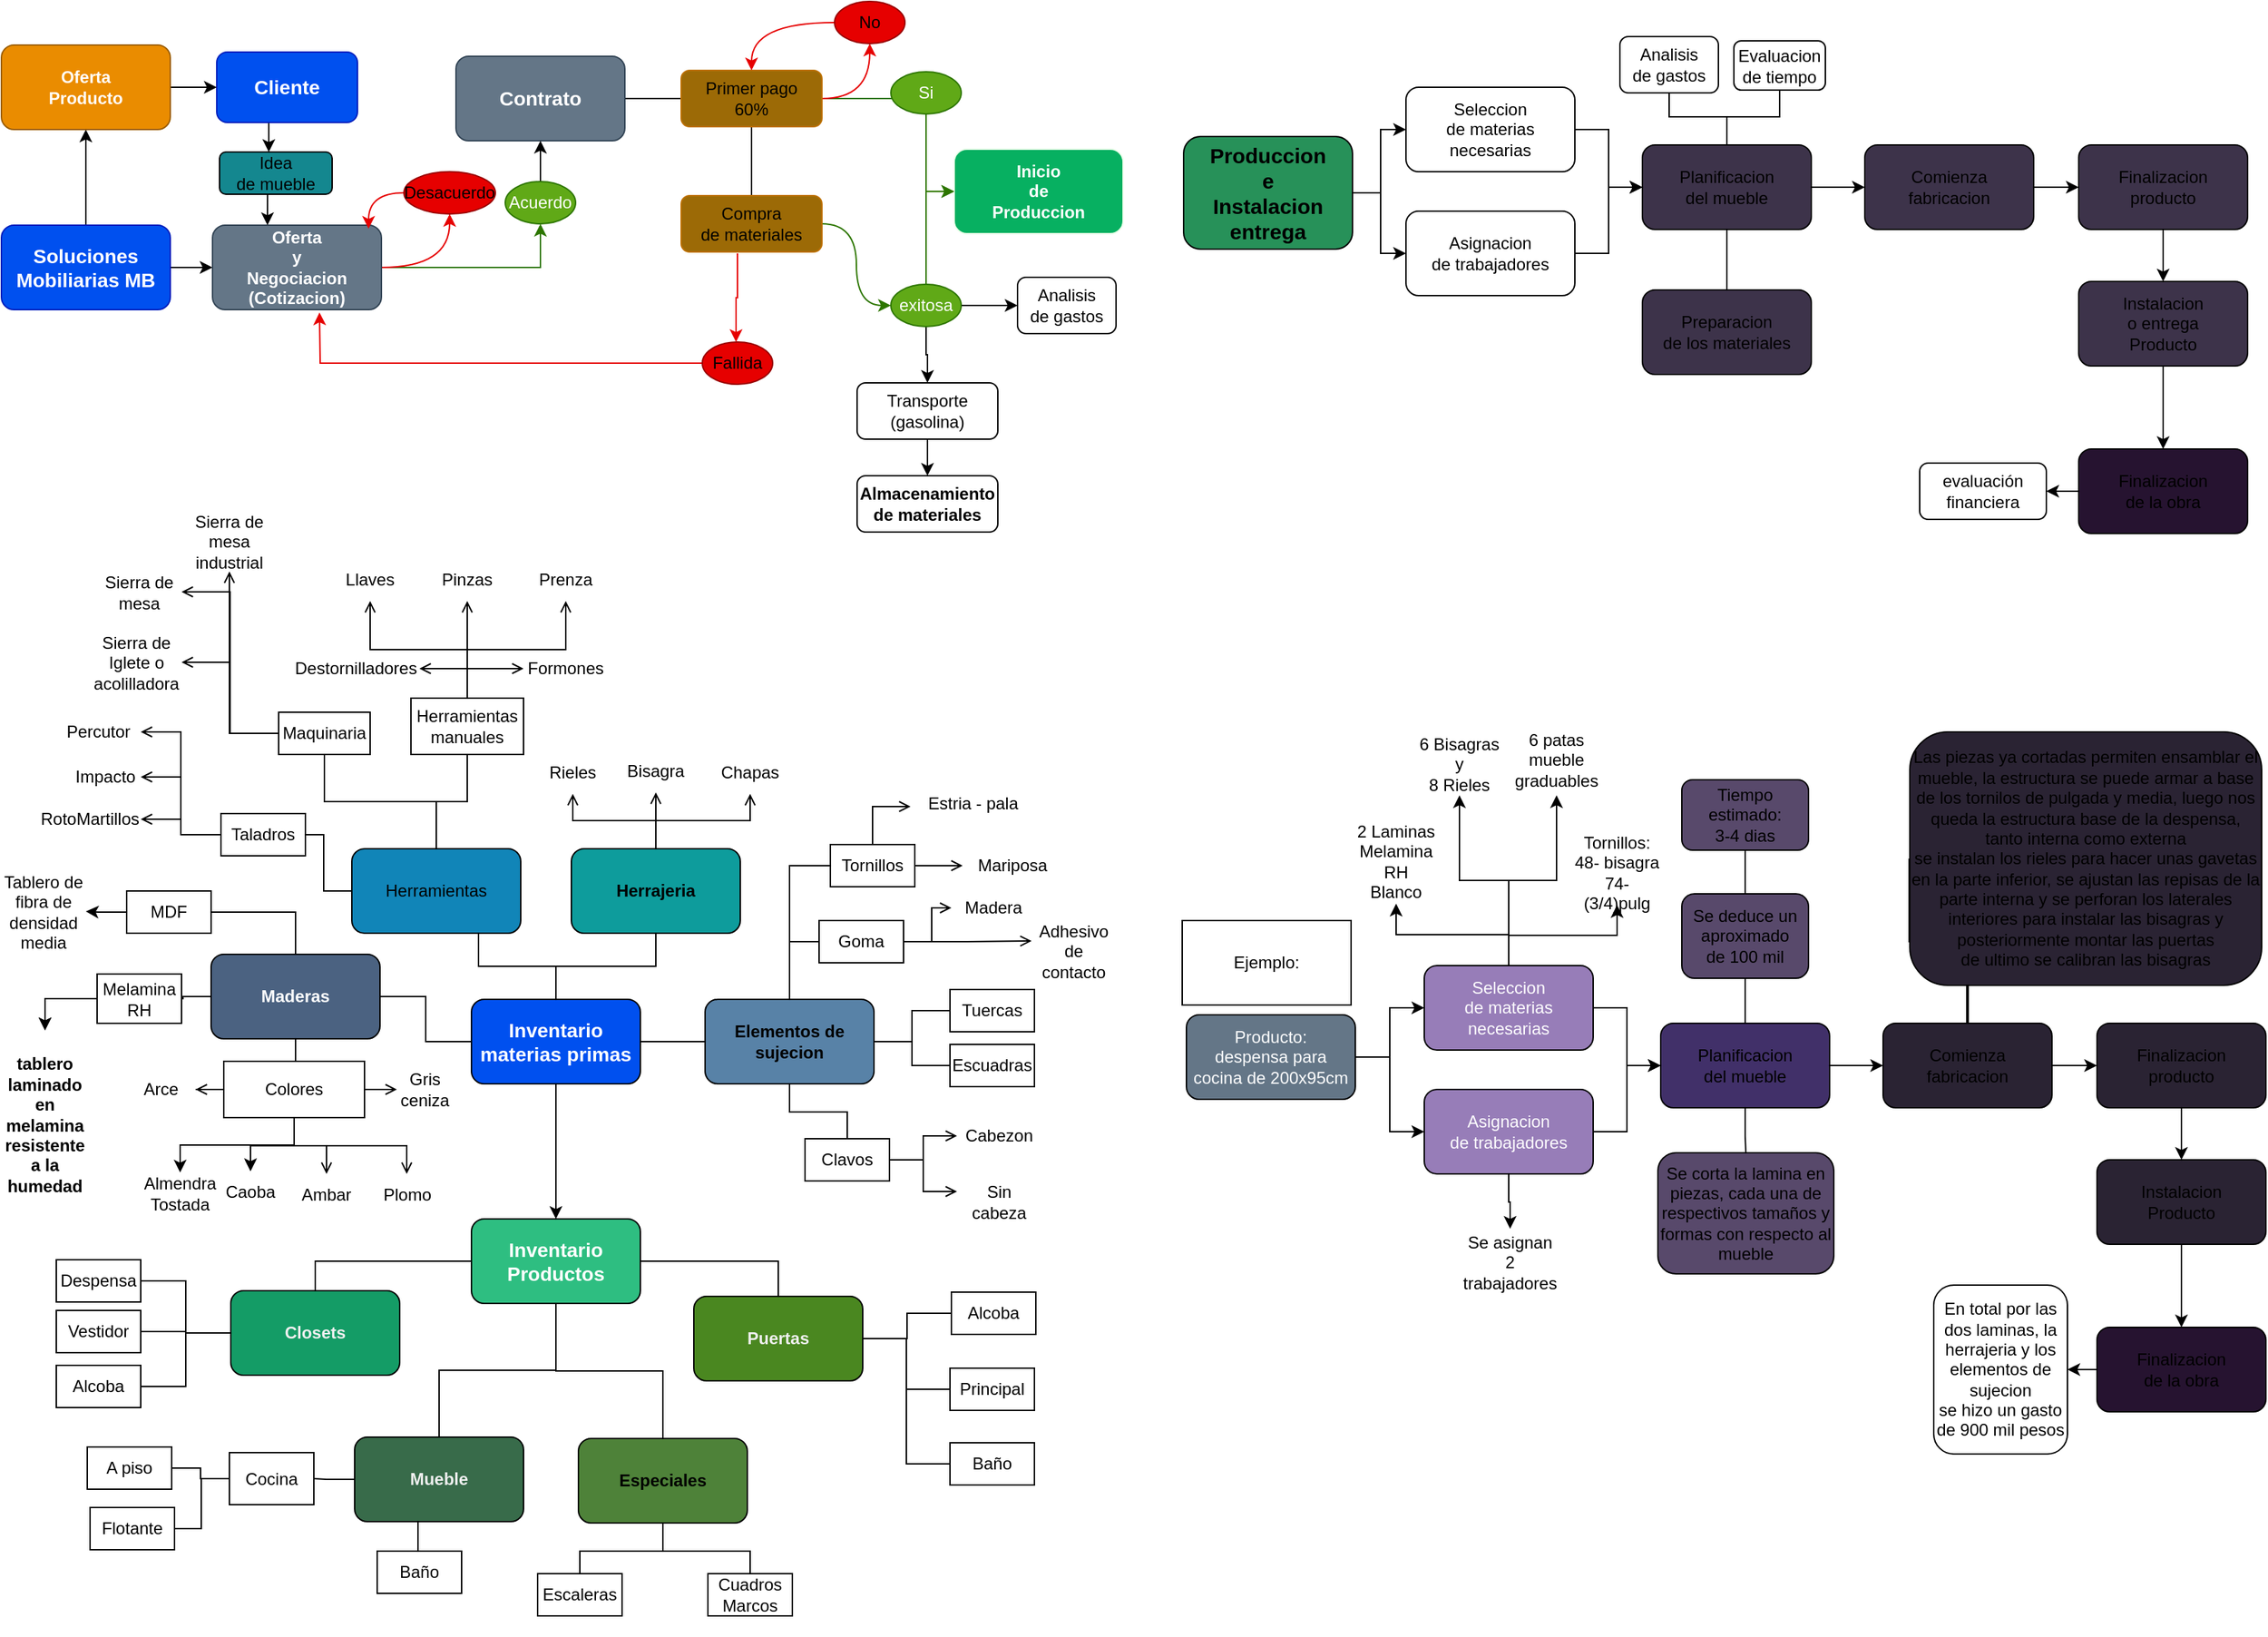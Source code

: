 <mxfile version="21.4.0" type="github">
  <diagram id="C5RBs43oDa-KdzZeNtuy" name="Page-1">
    <mxGraphModel dx="934" dy="454" grid="1" gridSize="10" guides="1" tooltips="1" connect="1" arrows="1" fold="1" page="1" pageScale="1" pageWidth="827" pageHeight="1169" math="0" shadow="0">
      <root>
        <mxCell id="WIyWlLk6GJQsqaUBKTNV-0" />
        <mxCell id="WIyWlLk6GJQsqaUBKTNV-1" parent="WIyWlLk6GJQsqaUBKTNV-0" />
        <mxCell id="njqpp_BXz_OFNDyBb1AA-287" style="edgeStyle=orthogonalEdgeStyle;rounded=0;orthogonalLoop=1;jettySize=auto;html=1;" edge="1" parent="WIyWlLk6GJQsqaUBKTNV-1" source="njqpp_BXz_OFNDyBb1AA-103" target="njqpp_BXz_OFNDyBb1AA-286">
          <mxGeometry relative="1" as="geometry" />
        </mxCell>
        <mxCell id="njqpp_BXz_OFNDyBb1AA-305" style="edgeStyle=orthogonalEdgeStyle;rounded=0;orthogonalLoop=1;jettySize=auto;html=1;entryX=0;entryY=0.5;entryDx=0;entryDy=0;" edge="1" parent="WIyWlLk6GJQsqaUBKTNV-1" source="njqpp_BXz_OFNDyBb1AA-103" target="njqpp_BXz_OFNDyBb1AA-290">
          <mxGeometry relative="1" as="geometry" />
        </mxCell>
        <mxCell id="njqpp_BXz_OFNDyBb1AA-103" value="Soluciones Mobiliarias MB" style="rounded=1;whiteSpace=wrap;html=1;fillColor=#0050ef;fontColor=#ffffff;strokeColor=#001DBC;fontStyle=1;fontSize=14;" vertex="1" parent="WIyWlLk6GJQsqaUBKTNV-1">
          <mxGeometry x="4" y="167" width="120" height="60" as="geometry" />
        </mxCell>
        <mxCell id="njqpp_BXz_OFNDyBb1AA-194" value="" style="edgeStyle=orthogonalEdgeStyle;rounded=0;orthogonalLoop=1;jettySize=auto;html=1;" edge="1" parent="WIyWlLk6GJQsqaUBKTNV-1" source="njqpp_BXz_OFNDyBb1AA-198" target="njqpp_BXz_OFNDyBb1AA-203">
          <mxGeometry relative="1" as="geometry" />
        </mxCell>
        <mxCell id="njqpp_BXz_OFNDyBb1AA-195" style="edgeStyle=orthogonalEdgeStyle;rounded=0;orthogonalLoop=1;jettySize=auto;html=1;endArrow=none;endFill=0;" edge="1" parent="WIyWlLk6GJQsqaUBKTNV-1" source="njqpp_BXz_OFNDyBb1AA-198" target="njqpp_BXz_OFNDyBb1AA-209">
          <mxGeometry relative="1" as="geometry">
            <mxPoint x="578" y="692" as="targetPoint" />
          </mxGeometry>
        </mxCell>
        <mxCell id="njqpp_BXz_OFNDyBb1AA-196" style="edgeStyle=orthogonalEdgeStyle;rounded=0;orthogonalLoop=1;jettySize=auto;html=1;endArrow=none;endFill=0;" edge="1" parent="WIyWlLk6GJQsqaUBKTNV-1" source="njqpp_BXz_OFNDyBb1AA-198" target="njqpp_BXz_OFNDyBb1AA-213">
          <mxGeometry relative="1" as="geometry">
            <mxPoint x="398" y="642" as="targetPoint" />
          </mxGeometry>
        </mxCell>
        <mxCell id="njqpp_BXz_OFNDyBb1AA-197" style="edgeStyle=orthogonalEdgeStyle;rounded=0;orthogonalLoop=1;jettySize=auto;html=1;entryX=1;entryY=0.5;entryDx=0;entryDy=0;endArrow=none;endFill=0;" edge="1" parent="WIyWlLk6GJQsqaUBKTNV-1" source="njqpp_BXz_OFNDyBb1AA-198" target="njqpp_BXz_OFNDyBb1AA-217">
          <mxGeometry relative="1" as="geometry" />
        </mxCell>
        <mxCell id="njqpp_BXz_OFNDyBb1AA-518" style="edgeStyle=orthogonalEdgeStyle;rounded=0;orthogonalLoop=1;jettySize=auto;html=1;entryX=0.75;entryY=1;entryDx=0;entryDy=0;endArrow=none;endFill=0;" edge="1" parent="WIyWlLk6GJQsqaUBKTNV-1" source="njqpp_BXz_OFNDyBb1AA-198" target="njqpp_BXz_OFNDyBb1AA-514">
          <mxGeometry relative="1" as="geometry" />
        </mxCell>
        <mxCell id="njqpp_BXz_OFNDyBb1AA-198" value="Inventario materias primas" style="rounded=1;whiteSpace=wrap;html=1;fillColor=#0050ef;fontColor=#ffffff;strokeColor=#000000;fontStyle=1;fontSize=14;" vertex="1" parent="WIyWlLk6GJQsqaUBKTNV-1">
          <mxGeometry x="338" y="717" width="120" height="60" as="geometry" />
        </mxCell>
        <mxCell id="njqpp_BXz_OFNDyBb1AA-199" style="edgeStyle=orthogonalEdgeStyle;rounded=0;orthogonalLoop=1;jettySize=auto;html=1;entryX=0.5;entryY=0;entryDx=0;entryDy=0;endArrow=none;endFill=0;" edge="1" parent="WIyWlLk6GJQsqaUBKTNV-1" source="njqpp_BXz_OFNDyBb1AA-203" target="njqpp_BXz_OFNDyBb1AA-225">
          <mxGeometry relative="1" as="geometry" />
        </mxCell>
        <mxCell id="njqpp_BXz_OFNDyBb1AA-200" style="edgeStyle=orthogonalEdgeStyle;rounded=0;orthogonalLoop=1;jettySize=auto;html=1;endArrow=none;endFill=0;" edge="1" parent="WIyWlLk6GJQsqaUBKTNV-1" source="njqpp_BXz_OFNDyBb1AA-203" target="njqpp_BXz_OFNDyBb1AA-228">
          <mxGeometry relative="1" as="geometry" />
        </mxCell>
        <mxCell id="njqpp_BXz_OFNDyBb1AA-201" style="edgeStyle=orthogonalEdgeStyle;rounded=0;orthogonalLoop=1;jettySize=auto;html=1;endArrow=none;endFill=0;" edge="1" parent="WIyWlLk6GJQsqaUBKTNV-1" source="njqpp_BXz_OFNDyBb1AA-203" target="njqpp_BXz_OFNDyBb1AA-231">
          <mxGeometry relative="1" as="geometry" />
        </mxCell>
        <mxCell id="njqpp_BXz_OFNDyBb1AA-202" style="edgeStyle=orthogonalEdgeStyle;rounded=0;orthogonalLoop=1;jettySize=auto;html=1;entryX=0.5;entryY=0;entryDx=0;entryDy=0;endArrow=none;endFill=0;" edge="1" parent="WIyWlLk6GJQsqaUBKTNV-1" source="njqpp_BXz_OFNDyBb1AA-203" target="njqpp_BXz_OFNDyBb1AA-221">
          <mxGeometry relative="1" as="geometry" />
        </mxCell>
        <mxCell id="njqpp_BXz_OFNDyBb1AA-203" value="&lt;div style=&quot;font-size: 14px;&quot;&gt;Inventario&lt;/div&gt;&lt;div style=&quot;font-size: 14px;&quot;&gt;Productos&lt;br style=&quot;font-size: 14px;&quot;&gt;&lt;/div&gt;" style="whiteSpace=wrap;html=1;rounded=1;fillColor=#2ebe81;fontColor=#ffffff;strokeColor=#000000;fontStyle=1;fontSize=14;" vertex="1" parent="WIyWlLk6GJQsqaUBKTNV-1">
          <mxGeometry x="338" y="873" width="120" height="60" as="geometry" />
        </mxCell>
        <mxCell id="njqpp_BXz_OFNDyBb1AA-204" style="edgeStyle=orthogonalEdgeStyle;rounded=0;orthogonalLoop=1;jettySize=auto;html=1;entryX=0;entryY=0.5;entryDx=0;entryDy=0;endArrow=none;endFill=0;" edge="1" parent="WIyWlLk6GJQsqaUBKTNV-1" source="njqpp_BXz_OFNDyBb1AA-209" target="njqpp_BXz_OFNDyBb1AA-253">
          <mxGeometry relative="1" as="geometry" />
        </mxCell>
        <mxCell id="njqpp_BXz_OFNDyBb1AA-205" style="edgeStyle=orthogonalEdgeStyle;rounded=0;orthogonalLoop=1;jettySize=auto;html=1;entryX=0;entryY=0.5;entryDx=0;entryDy=0;endArrow=none;endFill=0;" edge="1" parent="WIyWlLk6GJQsqaUBKTNV-1" source="njqpp_BXz_OFNDyBb1AA-209" target="njqpp_BXz_OFNDyBb1AA-254">
          <mxGeometry relative="1" as="geometry" />
        </mxCell>
        <mxCell id="njqpp_BXz_OFNDyBb1AA-206" style="edgeStyle=orthogonalEdgeStyle;rounded=0;orthogonalLoop=1;jettySize=auto;html=1;entryX=0;entryY=0.5;entryDx=0;entryDy=0;endArrow=none;endFill=0;" edge="1" parent="WIyWlLk6GJQsqaUBKTNV-1" source="njqpp_BXz_OFNDyBb1AA-209" target="njqpp_BXz_OFNDyBb1AA-255">
          <mxGeometry relative="1" as="geometry" />
        </mxCell>
        <mxCell id="njqpp_BXz_OFNDyBb1AA-207" style="edgeStyle=orthogonalEdgeStyle;rounded=0;orthogonalLoop=1;jettySize=auto;html=1;entryX=0.5;entryY=0;entryDx=0;entryDy=0;endArrow=none;endFill=0;" edge="1" parent="WIyWlLk6GJQsqaUBKTNV-1" source="njqpp_BXz_OFNDyBb1AA-209" target="njqpp_BXz_OFNDyBb1AA-258">
          <mxGeometry relative="1" as="geometry" />
        </mxCell>
        <mxCell id="njqpp_BXz_OFNDyBb1AA-208" style="edgeStyle=orthogonalEdgeStyle;rounded=0;orthogonalLoop=1;jettySize=auto;html=1;entryX=0;entryY=0.5;entryDx=0;entryDy=0;endArrow=none;endFill=0;" edge="1" parent="WIyWlLk6GJQsqaUBKTNV-1" source="njqpp_BXz_OFNDyBb1AA-209" target="njqpp_BXz_OFNDyBb1AA-280">
          <mxGeometry relative="1" as="geometry" />
        </mxCell>
        <mxCell id="njqpp_BXz_OFNDyBb1AA-209" value="&lt;div&gt;Elementos de sujecion&lt;/div&gt;" style="rounded=1;whiteSpace=wrap;html=1;fillColor=#5882a7;strokeColor=#000000;fontStyle=1" vertex="1" parent="WIyWlLk6GJQsqaUBKTNV-1">
          <mxGeometry x="504" y="717" width="120" height="60" as="geometry" />
        </mxCell>
        <mxCell id="njqpp_BXz_OFNDyBb1AA-210" style="edgeStyle=orthogonalEdgeStyle;rounded=0;orthogonalLoop=1;jettySize=auto;html=1;entryX=0.5;entryY=1;entryDx=0;entryDy=0;endArrow=open;endFill=0;" edge="1" parent="WIyWlLk6GJQsqaUBKTNV-1" source="njqpp_BXz_OFNDyBb1AA-213" target="njqpp_BXz_OFNDyBb1AA-248">
          <mxGeometry relative="1" as="geometry" />
        </mxCell>
        <mxCell id="njqpp_BXz_OFNDyBb1AA-211" style="edgeStyle=orthogonalEdgeStyle;rounded=0;orthogonalLoop=1;jettySize=auto;html=1;endArrow=open;endFill=0;" edge="1" parent="WIyWlLk6GJQsqaUBKTNV-1" source="njqpp_BXz_OFNDyBb1AA-213" target="njqpp_BXz_OFNDyBb1AA-249">
          <mxGeometry relative="1" as="geometry" />
        </mxCell>
        <mxCell id="njqpp_BXz_OFNDyBb1AA-212" style="edgeStyle=orthogonalEdgeStyle;rounded=0;orthogonalLoop=1;jettySize=auto;html=1;endArrow=open;endFill=0;" edge="1" parent="WIyWlLk6GJQsqaUBKTNV-1" source="njqpp_BXz_OFNDyBb1AA-213" target="njqpp_BXz_OFNDyBb1AA-250">
          <mxGeometry relative="1" as="geometry" />
        </mxCell>
        <mxCell id="njqpp_BXz_OFNDyBb1AA-213" value="Herrajeria" style="rounded=1;whiteSpace=wrap;html=1;fillColor=#0E9C9C;strokeColor=#000000;fontStyle=1" vertex="1" parent="WIyWlLk6GJQsqaUBKTNV-1">
          <mxGeometry x="409" y="610" width="120" height="60" as="geometry" />
        </mxCell>
        <mxCell id="njqpp_BXz_OFNDyBb1AA-215" style="edgeStyle=orthogonalEdgeStyle;rounded=0;orthogonalLoop=1;jettySize=auto;html=1;endArrow=none;endFill=0;" edge="1" parent="WIyWlLk6GJQsqaUBKTNV-1" source="njqpp_BXz_OFNDyBb1AA-217" target="njqpp_BXz_OFNDyBb1AA-244">
          <mxGeometry relative="1" as="geometry" />
        </mxCell>
        <mxCell id="njqpp_BXz_OFNDyBb1AA-216" style="edgeStyle=orthogonalEdgeStyle;rounded=0;orthogonalLoop=1;jettySize=auto;html=1;entryX=0.5;entryY=1;entryDx=0;entryDy=0;" edge="1" parent="WIyWlLk6GJQsqaUBKTNV-1" source="njqpp_BXz_OFNDyBb1AA-217" target="njqpp_BXz_OFNDyBb1AA-266">
          <mxGeometry relative="1" as="geometry" />
        </mxCell>
        <mxCell id="njqpp_BXz_OFNDyBb1AA-516" style="edgeStyle=orthogonalEdgeStyle;rounded=0;orthogonalLoop=1;jettySize=auto;html=1;entryX=1;entryY=0.5;entryDx=0;entryDy=0;endArrow=none;endFill=0;" edge="1" parent="WIyWlLk6GJQsqaUBKTNV-1" source="njqpp_BXz_OFNDyBb1AA-217" target="njqpp_BXz_OFNDyBb1AA-246">
          <mxGeometry relative="1" as="geometry" />
        </mxCell>
        <mxCell id="njqpp_BXz_OFNDyBb1AA-217" value="Maderas" style="rounded=1;whiteSpace=wrap;html=1;fillColor=#4b6281;fontColor=#ffffff;strokeColor=#000000;fontStyle=1" vertex="1" parent="WIyWlLk6GJQsqaUBKTNV-1">
          <mxGeometry x="153" y="685" width="120" height="60" as="geometry" />
        </mxCell>
        <mxCell id="njqpp_BXz_OFNDyBb1AA-218" style="edgeStyle=orthogonalEdgeStyle;rounded=0;orthogonalLoop=1;jettySize=auto;html=1;entryX=0;entryY=0.5;entryDx=0;entryDy=0;endArrow=none;endFill=0;" edge="1" parent="WIyWlLk6GJQsqaUBKTNV-1" source="njqpp_BXz_OFNDyBb1AA-221" target="njqpp_BXz_OFNDyBb1AA-232">
          <mxGeometry relative="1" as="geometry" />
        </mxCell>
        <mxCell id="njqpp_BXz_OFNDyBb1AA-219" style="edgeStyle=orthogonalEdgeStyle;rounded=0;orthogonalLoop=1;jettySize=auto;html=1;entryX=0;entryY=0.5;entryDx=0;entryDy=0;endArrow=none;endFill=0;" edge="1" parent="WIyWlLk6GJQsqaUBKTNV-1" source="njqpp_BXz_OFNDyBb1AA-221" target="njqpp_BXz_OFNDyBb1AA-233">
          <mxGeometry relative="1" as="geometry" />
        </mxCell>
        <mxCell id="njqpp_BXz_OFNDyBb1AA-220" style="edgeStyle=orthogonalEdgeStyle;rounded=0;orthogonalLoop=1;jettySize=auto;html=1;entryX=0;entryY=0.5;entryDx=0;entryDy=0;endArrow=none;endFill=0;" edge="1" parent="WIyWlLk6GJQsqaUBKTNV-1" source="njqpp_BXz_OFNDyBb1AA-221" target="njqpp_BXz_OFNDyBb1AA-234">
          <mxGeometry relative="1" as="geometry" />
        </mxCell>
        <mxCell id="njqpp_BXz_OFNDyBb1AA-221" value="&lt;div&gt;Puertas&lt;/div&gt;" style="rounded=1;whiteSpace=wrap;html=1;fillColor=#4A8720;strokeColor=#000000;fontColor=#F0F0F0;fontStyle=1" vertex="1" parent="WIyWlLk6GJQsqaUBKTNV-1">
          <mxGeometry x="496" y="928" width="120" height="60" as="geometry" />
        </mxCell>
        <mxCell id="njqpp_BXz_OFNDyBb1AA-222" style="edgeStyle=orthogonalEdgeStyle;rounded=0;orthogonalLoop=1;jettySize=auto;html=1;entryX=1;entryY=0.5;entryDx=0;entryDy=0;endArrow=none;endFill=0;" edge="1" parent="WIyWlLk6GJQsqaUBKTNV-1" source="njqpp_BXz_OFNDyBb1AA-225" target="njqpp_BXz_OFNDyBb1AA-271">
          <mxGeometry relative="1" as="geometry" />
        </mxCell>
        <mxCell id="njqpp_BXz_OFNDyBb1AA-466" style="edgeStyle=orthogonalEdgeStyle;rounded=0;orthogonalLoop=1;jettySize=auto;html=1;entryX=1;entryY=0.5;entryDx=0;entryDy=0;endArrow=none;endFill=0;" edge="1" parent="WIyWlLk6GJQsqaUBKTNV-1" source="njqpp_BXz_OFNDyBb1AA-225" target="njqpp_BXz_OFNDyBb1AA-272">
          <mxGeometry relative="1" as="geometry" />
        </mxCell>
        <mxCell id="njqpp_BXz_OFNDyBb1AA-467" style="edgeStyle=orthogonalEdgeStyle;rounded=0;orthogonalLoop=1;jettySize=auto;html=1;entryX=1;entryY=0.5;entryDx=0;entryDy=0;endArrow=none;endFill=0;" edge="1" parent="WIyWlLk6GJQsqaUBKTNV-1" source="njqpp_BXz_OFNDyBb1AA-225" target="njqpp_BXz_OFNDyBb1AA-273">
          <mxGeometry relative="1" as="geometry" />
        </mxCell>
        <mxCell id="njqpp_BXz_OFNDyBb1AA-225" value="Closets" style="rounded=1;whiteSpace=wrap;html=1;fillColor=#149c66;strokeColor=#000000;fontColor=#F0F0F0;fontStyle=1" vertex="1" parent="WIyWlLk6GJQsqaUBKTNV-1">
          <mxGeometry x="167" y="924" width="120" height="60" as="geometry" />
        </mxCell>
        <mxCell id="njqpp_BXz_OFNDyBb1AA-226" style="edgeStyle=orthogonalEdgeStyle;rounded=0;orthogonalLoop=1;jettySize=auto;html=1;endArrow=none;endFill=0;" edge="1" parent="WIyWlLk6GJQsqaUBKTNV-1" source="njqpp_BXz_OFNDyBb1AA-228" target="njqpp_BXz_OFNDyBb1AA-237">
          <mxGeometry relative="1" as="geometry" />
        </mxCell>
        <mxCell id="njqpp_BXz_OFNDyBb1AA-227" style="edgeStyle=orthogonalEdgeStyle;rounded=0;orthogonalLoop=1;jettySize=auto;html=1;endArrow=none;endFill=0;" edge="1" parent="WIyWlLk6GJQsqaUBKTNV-1">
          <mxGeometry relative="1" as="geometry">
            <mxPoint x="315" y="1079" as="sourcePoint" />
            <mxPoint x="300" y="1109" as="targetPoint" />
          </mxGeometry>
        </mxCell>
        <mxCell id="njqpp_BXz_OFNDyBb1AA-228" value="&lt;div&gt;Mueble&lt;/div&gt;" style="rounded=1;whiteSpace=wrap;html=1;fillColor=#386b4a;strokeColor=#000000;fontColor=#F0F0F0;fontStyle=1" vertex="1" parent="WIyWlLk6GJQsqaUBKTNV-1">
          <mxGeometry x="255" y="1028" width="120" height="60" as="geometry" />
        </mxCell>
        <mxCell id="njqpp_BXz_OFNDyBb1AA-229" style="edgeStyle=orthogonalEdgeStyle;rounded=0;orthogonalLoop=1;jettySize=auto;html=1;endArrow=none;endFill=0;" edge="1" parent="WIyWlLk6GJQsqaUBKTNV-1" source="njqpp_BXz_OFNDyBb1AA-231" target="njqpp_BXz_OFNDyBb1AA-239">
          <mxGeometry relative="1" as="geometry" />
        </mxCell>
        <mxCell id="njqpp_BXz_OFNDyBb1AA-230" style="edgeStyle=orthogonalEdgeStyle;rounded=0;orthogonalLoop=1;jettySize=auto;html=1;entryX=0.5;entryY=0;entryDx=0;entryDy=0;endArrow=none;endFill=0;" edge="1" parent="WIyWlLk6GJQsqaUBKTNV-1" source="njqpp_BXz_OFNDyBb1AA-231" target="njqpp_BXz_OFNDyBb1AA-240">
          <mxGeometry relative="1" as="geometry" />
        </mxCell>
        <mxCell id="njqpp_BXz_OFNDyBb1AA-231" value="Especiales" style="rounded=1;whiteSpace=wrap;html=1;fillColor=#4e8239;strokeColor=#000000;fontStyle=1" vertex="1" parent="WIyWlLk6GJQsqaUBKTNV-1">
          <mxGeometry x="414" y="1029" width="120" height="60" as="geometry" />
        </mxCell>
        <mxCell id="njqpp_BXz_OFNDyBb1AA-232" value="Alcoba" style="text;html=1;strokeColor=default;fillColor=none;align=center;verticalAlign=middle;whiteSpace=wrap;rounded=0;" vertex="1" parent="WIyWlLk6GJQsqaUBKTNV-1">
          <mxGeometry x="679" y="925" width="60" height="30" as="geometry" />
        </mxCell>
        <mxCell id="njqpp_BXz_OFNDyBb1AA-233" value="Principal" style="text;html=1;strokeColor=default;fillColor=none;align=center;verticalAlign=middle;whiteSpace=wrap;rounded=0;" vertex="1" parent="WIyWlLk6GJQsqaUBKTNV-1">
          <mxGeometry x="678" y="979" width="60" height="30" as="geometry" />
        </mxCell>
        <mxCell id="njqpp_BXz_OFNDyBb1AA-234" value="&lt;div&gt;Baño&lt;/div&gt;" style="text;html=1;strokeColor=default;fillColor=none;align=center;verticalAlign=middle;whiteSpace=wrap;rounded=0;" vertex="1" parent="WIyWlLk6GJQsqaUBKTNV-1">
          <mxGeometry x="678" y="1032" width="60" height="30" as="geometry" />
        </mxCell>
        <mxCell id="njqpp_BXz_OFNDyBb1AA-464" style="edgeStyle=orthogonalEdgeStyle;rounded=0;orthogonalLoop=1;jettySize=auto;html=1;entryX=1;entryY=0.5;entryDx=0;entryDy=0;endArrow=none;endFill=0;" edge="1" parent="WIyWlLk6GJQsqaUBKTNV-1" source="njqpp_BXz_OFNDyBb1AA-237" target="njqpp_BXz_OFNDyBb1AA-242">
          <mxGeometry relative="1" as="geometry" />
        </mxCell>
        <mxCell id="njqpp_BXz_OFNDyBb1AA-465" style="edgeStyle=orthogonalEdgeStyle;rounded=0;orthogonalLoop=1;jettySize=auto;html=1;entryX=1;entryY=0.5;entryDx=0;entryDy=0;endArrow=none;endFill=0;" edge="1" parent="WIyWlLk6GJQsqaUBKTNV-1" source="njqpp_BXz_OFNDyBb1AA-237" target="njqpp_BXz_OFNDyBb1AA-241">
          <mxGeometry relative="1" as="geometry" />
        </mxCell>
        <mxCell id="njqpp_BXz_OFNDyBb1AA-237" value="&lt;div&gt;Cocina&lt;/div&gt;" style="text;html=1;strokeColor=default;fillColor=default;align=center;verticalAlign=middle;whiteSpace=wrap;rounded=0;" vertex="1" parent="WIyWlLk6GJQsqaUBKTNV-1">
          <mxGeometry x="166" y="1039" width="60" height="37" as="geometry" />
        </mxCell>
        <mxCell id="njqpp_BXz_OFNDyBb1AA-238" value="Baño" style="text;html=1;strokeColor=default;fillColor=none;align=center;verticalAlign=middle;whiteSpace=wrap;rounded=0;" vertex="1" parent="WIyWlLk6GJQsqaUBKTNV-1">
          <mxGeometry x="271" y="1109" width="60" height="30" as="geometry" />
        </mxCell>
        <mxCell id="njqpp_BXz_OFNDyBb1AA-239" value="Escaleras" style="text;html=1;strokeColor=default;fillColor=none;align=center;verticalAlign=middle;whiteSpace=wrap;rounded=0;" vertex="1" parent="WIyWlLk6GJQsqaUBKTNV-1">
          <mxGeometry x="385" y="1125" width="60" height="30" as="geometry" />
        </mxCell>
        <mxCell id="njqpp_BXz_OFNDyBb1AA-240" value="&lt;div&gt;&lt;br&gt;&lt;/div&gt;&lt;div&gt;Cuadros&lt;/div&gt;&lt;div&gt;Marcos&lt;/div&gt;&lt;div&gt;&lt;br&gt;&lt;/div&gt;" style="text;html=1;strokeColor=default;fillColor=none;align=center;verticalAlign=middle;whiteSpace=wrap;rounded=0;" vertex="1" parent="WIyWlLk6GJQsqaUBKTNV-1">
          <mxGeometry x="506" y="1125" width="60" height="30" as="geometry" />
        </mxCell>
        <mxCell id="njqpp_BXz_OFNDyBb1AA-241" value="Flotante" style="text;html=1;strokeColor=default;fillColor=none;align=center;verticalAlign=middle;whiteSpace=wrap;rounded=0;" vertex="1" parent="WIyWlLk6GJQsqaUBKTNV-1">
          <mxGeometry x="67" y="1078" width="60" height="30" as="geometry" />
        </mxCell>
        <mxCell id="njqpp_BXz_OFNDyBb1AA-242" value="A piso" style="text;html=1;strokeColor=default;fillColor=none;align=center;verticalAlign=middle;whiteSpace=wrap;rounded=0;" vertex="1" parent="WIyWlLk6GJQsqaUBKTNV-1">
          <mxGeometry x="65" y="1035" width="60" height="30" as="geometry" />
        </mxCell>
        <mxCell id="njqpp_BXz_OFNDyBb1AA-463" style="edgeStyle=orthogonalEdgeStyle;rounded=0;orthogonalLoop=1;jettySize=auto;html=1;entryX=0.5;entryY=0;entryDx=0;entryDy=0;" edge="1" parent="WIyWlLk6GJQsqaUBKTNV-1" source="njqpp_BXz_OFNDyBb1AA-244" target="njqpp_BXz_OFNDyBb1AA-277">
          <mxGeometry relative="1" as="geometry" />
        </mxCell>
        <mxCell id="njqpp_BXz_OFNDyBb1AA-515" value="" style="edgeStyle=orthogonalEdgeStyle;rounded=0;orthogonalLoop=1;jettySize=auto;html=1;" edge="1" parent="WIyWlLk6GJQsqaUBKTNV-1" source="njqpp_BXz_OFNDyBb1AA-244" target="njqpp_BXz_OFNDyBb1AA-277">
          <mxGeometry relative="1" as="geometry" />
        </mxCell>
        <mxCell id="njqpp_BXz_OFNDyBb1AA-244" value="&lt;div&gt;Melamina&lt;/div&gt;&lt;div&gt;RH&lt;/div&gt;" style="text;html=1;strokeColor=default;fillColor=default;align=center;verticalAlign=middle;whiteSpace=wrap;rounded=0;" vertex="1" parent="WIyWlLk6GJQsqaUBKTNV-1">
          <mxGeometry x="72" y="699" width="60" height="35" as="geometry" />
        </mxCell>
        <mxCell id="njqpp_BXz_OFNDyBb1AA-245" style="edgeStyle=orthogonalEdgeStyle;rounded=0;orthogonalLoop=1;jettySize=auto;html=1;entryX=1;entryY=0.5;entryDx=0;entryDy=0;" edge="1" parent="WIyWlLk6GJQsqaUBKTNV-1" source="njqpp_BXz_OFNDyBb1AA-246" target="njqpp_BXz_OFNDyBb1AA-247">
          <mxGeometry relative="1" as="geometry" />
        </mxCell>
        <mxCell id="njqpp_BXz_OFNDyBb1AA-246" value="MDF" style="text;html=1;strokeColor=default;fillColor=default;align=center;verticalAlign=middle;whiteSpace=wrap;rounded=0;" vertex="1" parent="WIyWlLk6GJQsqaUBKTNV-1">
          <mxGeometry x="93" y="640" width="60" height="30" as="geometry" />
        </mxCell>
        <mxCell id="njqpp_BXz_OFNDyBb1AA-247" value="Tablero de fibra de densidad media" style="text;html=1;strokeColor=none;fillColor=none;align=center;verticalAlign=middle;whiteSpace=wrap;rounded=0;" vertex="1" parent="WIyWlLk6GJQsqaUBKTNV-1">
          <mxGeometry x="4" y="623" width="60" height="63" as="geometry" />
        </mxCell>
        <mxCell id="njqpp_BXz_OFNDyBb1AA-248" value="Rieles" style="text;html=1;strokeColor=none;fillColor=none;align=center;verticalAlign=middle;whiteSpace=wrap;rounded=0;" vertex="1" parent="WIyWlLk6GJQsqaUBKTNV-1">
          <mxGeometry x="380" y="541" width="60" height="30" as="geometry" />
        </mxCell>
        <mxCell id="njqpp_BXz_OFNDyBb1AA-249" value="Chapas" style="text;html=1;strokeColor=none;fillColor=none;align=center;verticalAlign=middle;whiteSpace=wrap;rounded=0;" vertex="1" parent="WIyWlLk6GJQsqaUBKTNV-1">
          <mxGeometry x="506" y="541" width="60" height="30" as="geometry" />
        </mxCell>
        <mxCell id="njqpp_BXz_OFNDyBb1AA-250" value="Bisagra" style="text;html=1;strokeColor=none;fillColor=none;align=center;verticalAlign=middle;whiteSpace=wrap;rounded=0;" vertex="1" parent="WIyWlLk6GJQsqaUBKTNV-1">
          <mxGeometry x="439" y="540" width="60" height="30" as="geometry" />
        </mxCell>
        <mxCell id="njqpp_BXz_OFNDyBb1AA-252" style="edgeStyle=orthogonalEdgeStyle;rounded=0;orthogonalLoop=1;jettySize=auto;html=1;endArrow=open;endFill=0;" edge="1" parent="WIyWlLk6GJQsqaUBKTNV-1" source="njqpp_BXz_OFNDyBb1AA-253" target="njqpp_BXz_OFNDyBb1AA-274">
          <mxGeometry relative="1" as="geometry" />
        </mxCell>
        <mxCell id="njqpp_BXz_OFNDyBb1AA-502" style="edgeStyle=orthogonalEdgeStyle;rounded=0;orthogonalLoop=1;jettySize=auto;html=1;entryX=0.011;entryY=0.567;entryDx=0;entryDy=0;entryPerimeter=0;endArrow=open;endFill=0;" edge="1" parent="WIyWlLk6GJQsqaUBKTNV-1" source="njqpp_BXz_OFNDyBb1AA-253" target="njqpp_BXz_OFNDyBb1AA-259">
          <mxGeometry relative="1" as="geometry" />
        </mxCell>
        <mxCell id="njqpp_BXz_OFNDyBb1AA-253" value="Tornillos" style="text;html=1;strokeColor=default;fillColor=default;align=center;verticalAlign=middle;whiteSpace=wrap;rounded=0;" vertex="1" parent="WIyWlLk6GJQsqaUBKTNV-1">
          <mxGeometry x="593" y="607" width="60" height="30" as="geometry" />
        </mxCell>
        <mxCell id="njqpp_BXz_OFNDyBb1AA-254" value="&lt;div&gt;Tuercas&lt;br&gt;&lt;/div&gt;" style="text;html=1;strokeColor=default;fillColor=none;align=center;verticalAlign=middle;whiteSpace=wrap;rounded=0;" vertex="1" parent="WIyWlLk6GJQsqaUBKTNV-1">
          <mxGeometry x="678" y="710" width="60" height="30" as="geometry" />
        </mxCell>
        <mxCell id="njqpp_BXz_OFNDyBb1AA-255" value="Escuadras" style="text;html=1;strokeColor=default;fillColor=none;align=center;verticalAlign=middle;whiteSpace=wrap;rounded=0;" vertex="1" parent="WIyWlLk6GJQsqaUBKTNV-1">
          <mxGeometry x="678" y="749" width="60" height="30" as="geometry" />
        </mxCell>
        <mxCell id="njqpp_BXz_OFNDyBb1AA-256" style="edgeStyle=orthogonalEdgeStyle;rounded=0;orthogonalLoop=1;jettySize=auto;html=1;entryX=0;entryY=0.25;entryDx=0;entryDy=0;endArrow=open;endFill=0;" edge="1" parent="WIyWlLk6GJQsqaUBKTNV-1" source="njqpp_BXz_OFNDyBb1AA-258" target="njqpp_BXz_OFNDyBb1AA-276">
          <mxGeometry relative="1" as="geometry" />
        </mxCell>
        <mxCell id="njqpp_BXz_OFNDyBb1AA-257" style="edgeStyle=orthogonalEdgeStyle;rounded=0;orthogonalLoop=1;jettySize=auto;html=1;entryX=0;entryY=0.5;entryDx=0;entryDy=0;endArrow=open;endFill=0;" edge="1" parent="WIyWlLk6GJQsqaUBKTNV-1" source="njqpp_BXz_OFNDyBb1AA-258" target="njqpp_BXz_OFNDyBb1AA-275">
          <mxGeometry relative="1" as="geometry" />
        </mxCell>
        <mxCell id="njqpp_BXz_OFNDyBb1AA-258" value="Clavos" style="text;html=1;strokeColor=default;fillColor=none;align=center;verticalAlign=middle;whiteSpace=wrap;rounded=0;" vertex="1" parent="WIyWlLk6GJQsqaUBKTNV-1">
          <mxGeometry x="575" y="816" width="60" height="30" as="geometry" />
        </mxCell>
        <mxCell id="njqpp_BXz_OFNDyBb1AA-259" value="Estria - pala" style="text;html=1;align=center;verticalAlign=middle;resizable=0;points=[];autosize=1;strokeColor=none;fillColor=none;" vertex="1" parent="WIyWlLk6GJQsqaUBKTNV-1">
          <mxGeometry x="649" y="563" width="90" height="30" as="geometry" />
        </mxCell>
        <mxCell id="njqpp_BXz_OFNDyBb1AA-260" style="edgeStyle=orthogonalEdgeStyle;rounded=0;orthogonalLoop=1;jettySize=auto;html=1;endArrow=open;endFill=0;" edge="1" parent="WIyWlLk6GJQsqaUBKTNV-1" source="njqpp_BXz_OFNDyBb1AA-266" target="njqpp_BXz_OFNDyBb1AA-268">
          <mxGeometry relative="1" as="geometry" />
        </mxCell>
        <mxCell id="njqpp_BXz_OFNDyBb1AA-261" style="edgeStyle=orthogonalEdgeStyle;rounded=0;orthogonalLoop=1;jettySize=auto;html=1;endArrow=open;endFill=0;" edge="1" parent="WIyWlLk6GJQsqaUBKTNV-1" source="njqpp_BXz_OFNDyBb1AA-266" target="njqpp_BXz_OFNDyBb1AA-269">
          <mxGeometry relative="1" as="geometry" />
        </mxCell>
        <mxCell id="njqpp_BXz_OFNDyBb1AA-262" style="edgeStyle=orthogonalEdgeStyle;rounded=0;orthogonalLoop=1;jettySize=auto;html=1;entryX=0.5;entryY=0;entryDx=0;entryDy=0;endArrow=open;endFill=0;" edge="1" parent="WIyWlLk6GJQsqaUBKTNV-1" source="njqpp_BXz_OFNDyBb1AA-266" target="njqpp_BXz_OFNDyBb1AA-267">
          <mxGeometry relative="1" as="geometry" />
        </mxCell>
        <mxCell id="njqpp_BXz_OFNDyBb1AA-555" style="edgeStyle=orthogonalEdgeStyle;rounded=0;orthogonalLoop=1;jettySize=auto;html=1;entryX=0;entryY=0.5;entryDx=0;entryDy=0;endArrow=open;endFill=0;" edge="1" parent="WIyWlLk6GJQsqaUBKTNV-1" source="njqpp_BXz_OFNDyBb1AA-266" target="njqpp_BXz_OFNDyBb1AA-270">
          <mxGeometry relative="1" as="geometry" />
        </mxCell>
        <mxCell id="njqpp_BXz_OFNDyBb1AA-557" style="edgeStyle=orthogonalEdgeStyle;rounded=0;orthogonalLoop=1;jettySize=auto;html=1;entryX=0.5;entryY=0;entryDx=0;entryDy=0;endArrow=open;endFill=0;" edge="1" parent="WIyWlLk6GJQsqaUBKTNV-1" source="njqpp_BXz_OFNDyBb1AA-266" target="njqpp_BXz_OFNDyBb1AA-556">
          <mxGeometry relative="1" as="geometry" />
        </mxCell>
        <mxCell id="njqpp_BXz_OFNDyBb1AA-267" value="Caoba" style="text;html=1;strokeColor=none;fillColor=none;align=center;verticalAlign=middle;whiteSpace=wrap;rounded=0;" vertex="1" parent="WIyWlLk6GJQsqaUBKTNV-1">
          <mxGeometry x="151" y="839" width="60" height="30" as="geometry" />
        </mxCell>
        <mxCell id="njqpp_BXz_OFNDyBb1AA-268" value="Arce" style="text;html=1;align=center;verticalAlign=middle;resizable=0;points=[];autosize=1;strokeColor=none;fillColor=none;" vertex="1" parent="WIyWlLk6GJQsqaUBKTNV-1">
          <mxGeometry x="92" y="766" width="50" height="30" as="geometry" />
        </mxCell>
        <mxCell id="njqpp_BXz_OFNDyBb1AA-269" value="Plomo" style="text;html=1;align=center;verticalAlign=middle;resizable=0;points=[];autosize=1;strokeColor=none;fillColor=none;" vertex="1" parent="WIyWlLk6GJQsqaUBKTNV-1">
          <mxGeometry x="262" y="841" width="60" height="30" as="geometry" />
        </mxCell>
        <mxCell id="njqpp_BXz_OFNDyBb1AA-270" value="Gris ceniza" style="text;html=1;strokeColor=none;fillColor=none;align=center;verticalAlign=middle;whiteSpace=wrap;rounded=0;" vertex="1" parent="WIyWlLk6GJQsqaUBKTNV-1">
          <mxGeometry x="285" y="766" width="40" height="30" as="geometry" />
        </mxCell>
        <mxCell id="njqpp_BXz_OFNDyBb1AA-271" value="Vestidor" style="text;html=1;strokeColor=default;fillColor=none;align=center;verticalAlign=middle;whiteSpace=wrap;rounded=0;" vertex="1" parent="WIyWlLk6GJQsqaUBKTNV-1">
          <mxGeometry x="43" y="938" width="60" height="30" as="geometry" />
        </mxCell>
        <mxCell id="njqpp_BXz_OFNDyBb1AA-272" value="Alcoba" style="text;html=1;strokeColor=default;fillColor=none;align=center;verticalAlign=middle;whiteSpace=wrap;rounded=0;" vertex="1" parent="WIyWlLk6GJQsqaUBKTNV-1">
          <mxGeometry x="43" y="977" width="60" height="30" as="geometry" />
        </mxCell>
        <mxCell id="njqpp_BXz_OFNDyBb1AA-273" value="Despensa" style="text;html=1;strokeColor=default;fillColor=none;align=center;verticalAlign=middle;whiteSpace=wrap;rounded=0;" vertex="1" parent="WIyWlLk6GJQsqaUBKTNV-1">
          <mxGeometry x="43" y="902" width="60" height="30" as="geometry" />
        </mxCell>
        <mxCell id="njqpp_BXz_OFNDyBb1AA-274" value="Mariposa" style="text;html=1;align=center;verticalAlign=middle;resizable=0;points=[];autosize=1;strokeColor=none;fillColor=none;" vertex="1" parent="WIyWlLk6GJQsqaUBKTNV-1">
          <mxGeometry x="687" y="607" width="70" height="30" as="geometry" />
        </mxCell>
        <mxCell id="njqpp_BXz_OFNDyBb1AA-275" value="&lt;div&gt;Cabezon&lt;/div&gt;" style="text;html=1;strokeColor=none;fillColor=none;align=center;verticalAlign=middle;whiteSpace=wrap;rounded=0;" vertex="1" parent="WIyWlLk6GJQsqaUBKTNV-1">
          <mxGeometry x="683" y="799" width="60" height="30" as="geometry" />
        </mxCell>
        <mxCell id="njqpp_BXz_OFNDyBb1AA-276" value="Sin cabeza" style="text;html=1;strokeColor=none;fillColor=none;align=center;verticalAlign=middle;whiteSpace=wrap;rounded=0;" vertex="1" parent="WIyWlLk6GJQsqaUBKTNV-1">
          <mxGeometry x="683" y="846" width="60" height="30" as="geometry" />
        </mxCell>
        <mxCell id="njqpp_BXz_OFNDyBb1AA-277" value="&lt;br&gt;&lt;span class=&quot;ILfuVd&quot; lang=&quot;es&quot;&gt;&lt;span class=&quot;hgKElc&quot;&gt;&lt;b&gt;tablero laminado en melamina resistente a la humedad&lt;/b&gt;&lt;/span&gt;&lt;/span&gt;&lt;br&gt;" style="text;html=1;strokeColor=none;fillColor=none;align=center;verticalAlign=middle;whiteSpace=wrap;rounded=0;" vertex="1" parent="WIyWlLk6GJQsqaUBKTNV-1">
          <mxGeometry x="5" y="739" width="60" height="120" as="geometry" />
        </mxCell>
        <mxCell id="njqpp_BXz_OFNDyBb1AA-278" style="edgeStyle=orthogonalEdgeStyle;rounded=0;orthogonalLoop=1;jettySize=auto;html=1;entryX=0;entryY=0.25;entryDx=0;entryDy=0;endArrow=open;endFill=0;" edge="1" parent="WIyWlLk6GJQsqaUBKTNV-1" source="njqpp_BXz_OFNDyBb1AA-280" target="njqpp_BXz_OFNDyBb1AA-282">
          <mxGeometry relative="1" as="geometry" />
        </mxCell>
        <mxCell id="njqpp_BXz_OFNDyBb1AA-279" style="edgeStyle=orthogonalEdgeStyle;rounded=0;orthogonalLoop=1;jettySize=auto;html=1;entryX=0;entryY=0.5;entryDx=0;entryDy=0;endArrow=open;endFill=0;" edge="1" parent="WIyWlLk6GJQsqaUBKTNV-1" source="njqpp_BXz_OFNDyBb1AA-280" target="njqpp_BXz_OFNDyBb1AA-281">
          <mxGeometry relative="1" as="geometry" />
        </mxCell>
        <mxCell id="njqpp_BXz_OFNDyBb1AA-280" value="&lt;div&gt;Goma&lt;/div&gt;" style="text;html=1;strokeColor=default;fillColor=default;align=center;verticalAlign=middle;whiteSpace=wrap;rounded=0;labelBackgroundColor=none;" vertex="1" parent="WIyWlLk6GJQsqaUBKTNV-1">
          <mxGeometry x="585" y="661" width="60" height="30" as="geometry" />
        </mxCell>
        <mxCell id="njqpp_BXz_OFNDyBb1AA-281" value="Madera" style="text;html=1;strokeColor=none;fillColor=none;align=center;verticalAlign=middle;whiteSpace=wrap;rounded=0;" vertex="1" parent="WIyWlLk6GJQsqaUBKTNV-1">
          <mxGeometry x="679" y="637" width="60" height="30" as="geometry" />
        </mxCell>
        <mxCell id="njqpp_BXz_OFNDyBb1AA-282" value="Adhesivo de contacto" style="text;html=1;strokeColor=none;fillColor=none;align=center;verticalAlign=middle;whiteSpace=wrap;rounded=0;" vertex="1" parent="WIyWlLk6GJQsqaUBKTNV-1">
          <mxGeometry x="736" y="668" width="60" height="30" as="geometry" />
        </mxCell>
        <mxCell id="njqpp_BXz_OFNDyBb1AA-303" style="edgeStyle=orthogonalEdgeStyle;rounded=0;orthogonalLoop=1;jettySize=auto;html=1;entryX=0.5;entryY=0;entryDx=0;entryDy=0;" edge="1" parent="WIyWlLk6GJQsqaUBKTNV-1">
          <mxGeometry relative="1" as="geometry">
            <mxPoint x="205.053" y="94" as="sourcePoint" />
            <mxPoint x="194" y="115" as="targetPoint" />
          </mxGeometry>
        </mxCell>
        <mxCell id="njqpp_BXz_OFNDyBb1AA-283" value="Cliente" style="whiteSpace=wrap;html=1;fillColor=#0050ef;strokeColor=#001DBC;fontColor=#ffffff;rounded=1;fontStyle=1;fontSize=14;" vertex="1" parent="WIyWlLk6GJQsqaUBKTNV-1">
          <mxGeometry x="157" y="44" width="100" height="50" as="geometry" />
        </mxCell>
        <mxCell id="njqpp_BXz_OFNDyBb1AA-302" style="edgeStyle=orthogonalEdgeStyle;rounded=0;orthogonalLoop=1;jettySize=auto;html=1;entryX=0;entryY=0.5;entryDx=0;entryDy=0;" edge="1" parent="WIyWlLk6GJQsqaUBKTNV-1" source="njqpp_BXz_OFNDyBb1AA-286" target="njqpp_BXz_OFNDyBb1AA-283">
          <mxGeometry relative="1" as="geometry" />
        </mxCell>
        <mxCell id="njqpp_BXz_OFNDyBb1AA-286" value="&lt;div&gt;Oferta&lt;/div&gt;&lt;div&gt;Producto&lt;br&gt;&lt;/div&gt;" style="rounded=1;whiteSpace=wrap;html=1;fillColor=#EA8C00;fontColor=#ffffff;strokeColor=#9C5D00;fontStyle=1" vertex="1" parent="WIyWlLk6GJQsqaUBKTNV-1">
          <mxGeometry x="4" y="39" width="120" height="60" as="geometry" />
        </mxCell>
        <mxCell id="njqpp_BXz_OFNDyBb1AA-571" style="edgeStyle=orthogonalEdgeStyle;rounded=0;orthogonalLoop=1;jettySize=auto;html=1;entryX=0.5;entryY=1;entryDx=0;entryDy=0;fillColor=#60a917;strokeColor=#2D7600;" edge="1" parent="WIyWlLk6GJQsqaUBKTNV-1" source="njqpp_BXz_OFNDyBb1AA-290" target="njqpp_BXz_OFNDyBb1AA-366">
          <mxGeometry relative="1" as="geometry" />
        </mxCell>
        <mxCell id="njqpp_BXz_OFNDyBb1AA-590" style="edgeStyle=orthogonalEdgeStyle;rounded=0;orthogonalLoop=1;jettySize=auto;html=1;curved=1;strokeColor=#E60000;" edge="1" parent="WIyWlLk6GJQsqaUBKTNV-1" source="njqpp_BXz_OFNDyBb1AA-290" target="njqpp_BXz_OFNDyBb1AA-374">
          <mxGeometry relative="1" as="geometry" />
        </mxCell>
        <mxCell id="njqpp_BXz_OFNDyBb1AA-290" value="&lt;div&gt;Oferta&lt;/div&gt;&lt;div&gt;y&lt;br&gt;&lt;/div&gt;&lt;div&gt;Negociacion&lt;/div&gt;(Cotizacion)" style="rounded=1;whiteSpace=wrap;html=1;fillColor=#647687;fontColor=#ffffff;strokeColor=#314354;fontStyle=1" vertex="1" parent="WIyWlLk6GJQsqaUBKTNV-1">
          <mxGeometry x="154" y="167" width="120" height="60" as="geometry" />
        </mxCell>
        <mxCell id="njqpp_BXz_OFNDyBb1AA-304" style="edgeStyle=orthogonalEdgeStyle;rounded=0;orthogonalLoop=1;jettySize=auto;html=1;" edge="1" parent="WIyWlLk6GJQsqaUBKTNV-1">
          <mxGeometry relative="1" as="geometry">
            <mxPoint x="182" y="145.0" as="sourcePoint" />
            <mxPoint x="193.053" y="167" as="targetPoint" />
          </mxGeometry>
        </mxCell>
        <mxCell id="njqpp_BXz_OFNDyBb1AA-296" value="&lt;div&gt;Idea &lt;br&gt;&lt;/div&gt;&lt;div&gt;de mueble&lt;/div&gt;" style="rounded=1;whiteSpace=wrap;html=1;fillColor=#14878F;" vertex="1" parent="WIyWlLk6GJQsqaUBKTNV-1">
          <mxGeometry x="159" y="115" width="80" height="30" as="geometry" />
        </mxCell>
        <mxCell id="njqpp_BXz_OFNDyBb1AA-582" style="edgeStyle=orthogonalEdgeStyle;rounded=0;orthogonalLoop=1;jettySize=auto;html=1;endArrow=none;endFill=0;" edge="1" parent="WIyWlLk6GJQsqaUBKTNV-1" source="njqpp_BXz_OFNDyBb1AA-297" target="njqpp_BXz_OFNDyBb1AA-313">
          <mxGeometry relative="1" as="geometry" />
        </mxCell>
        <mxCell id="njqpp_BXz_OFNDyBb1AA-297" value="&lt;div style=&quot;font-size: 14px;&quot;&gt;Contrato&lt;br style=&quot;font-size: 14px;&quot;&gt;&lt;/div&gt;" style="rounded=1;whiteSpace=wrap;html=1;fillColor=#647687;fontColor=#ffffff;strokeColor=#314354;fontStyle=1;fontSize=14;" vertex="1" parent="WIyWlLk6GJQsqaUBKTNV-1">
          <mxGeometry x="327" y="47" width="120" height="60" as="geometry" />
        </mxCell>
        <mxCell id="njqpp_BXz_OFNDyBb1AA-585" style="edgeStyle=orthogonalEdgeStyle;rounded=0;orthogonalLoop=1;jettySize=auto;html=1;entryX=0.36;entryY=0.633;entryDx=0;entryDy=0;entryPerimeter=0;fillColor=#60a917;strokeColor=#2D7600;" edge="1" parent="WIyWlLk6GJQsqaUBKTNV-1" source="njqpp_BXz_OFNDyBb1AA-313" target="njqpp_BXz_OFNDyBb1AA-342">
          <mxGeometry relative="1" as="geometry" />
        </mxCell>
        <mxCell id="njqpp_BXz_OFNDyBb1AA-589" style="edgeStyle=orthogonalEdgeStyle;rounded=0;orthogonalLoop=1;jettySize=auto;html=1;curved=1;strokeColor=#E60000;" edge="1" parent="WIyWlLk6GJQsqaUBKTNV-1" source="njqpp_BXz_OFNDyBb1AA-313" target="njqpp_BXz_OFNDyBb1AA-343">
          <mxGeometry relative="1" as="geometry" />
        </mxCell>
        <mxCell id="njqpp_BXz_OFNDyBb1AA-599" style="edgeStyle=orthogonalEdgeStyle;rounded=0;orthogonalLoop=1;jettySize=auto;html=1;endArrow=none;endFill=0;" edge="1" parent="WIyWlLk6GJQsqaUBKTNV-1" source="njqpp_BXz_OFNDyBb1AA-313" target="njqpp_BXz_OFNDyBb1AA-320">
          <mxGeometry relative="1" as="geometry" />
        </mxCell>
        <mxCell id="njqpp_BXz_OFNDyBb1AA-313" value="&lt;div&gt;Primer pago&lt;/div&gt;&lt;div&gt;60%&lt;/div&gt;" style="whiteSpace=wrap;html=1;rounded=1;fillColor=#9C6A06;fontColor=#000000;strokeColor=#BD7000;" vertex="1" parent="WIyWlLk6GJQsqaUBKTNV-1">
          <mxGeometry x="487" y="57" width="100" height="40" as="geometry" />
        </mxCell>
        <mxCell id="njqpp_BXz_OFNDyBb1AA-581" style="edgeStyle=elbowEdgeStyle;rounded=0;orthogonalLoop=1;jettySize=auto;html=1;entryX=0.5;entryY=0;entryDx=0;entryDy=0;elbow=vertical;strokeColor=#E60000;" edge="1" parent="WIyWlLk6GJQsqaUBKTNV-1">
          <mxGeometry relative="1" as="geometry">
            <mxPoint x="527" y="187" as="sourcePoint" />
            <mxPoint x="526.0" y="250" as="targetPoint" />
          </mxGeometry>
        </mxCell>
        <mxCell id="njqpp_BXz_OFNDyBb1AA-587" style="edgeStyle=orthogonalEdgeStyle;rounded=0;orthogonalLoop=1;jettySize=auto;html=1;entryX=0;entryY=0.5;entryDx=0;entryDy=0;elbow=vertical;curved=1;fillColor=#60a917;strokeColor=#2D7600;" edge="1" parent="WIyWlLk6GJQsqaUBKTNV-1" source="njqpp_BXz_OFNDyBb1AA-320" target="njqpp_BXz_OFNDyBb1AA-349">
          <mxGeometry relative="1" as="geometry" />
        </mxCell>
        <mxCell id="njqpp_BXz_OFNDyBb1AA-320" value="&lt;div&gt;Compra&lt;/div&gt;&lt;div&gt;de materiales&lt;/div&gt;" style="whiteSpace=wrap;html=1;rounded=1;fillColor=#9C6A06;fontColor=#000000;strokeColor=#BD7000;" vertex="1" parent="WIyWlLk6GJQsqaUBKTNV-1">
          <mxGeometry x="487" y="146" width="100" height="40" as="geometry" />
        </mxCell>
        <mxCell id="njqpp_BXz_OFNDyBb1AA-323" value="&lt;div&gt;Inicio&lt;/div&gt;&lt;div&gt;de&lt;/div&gt;&lt;div&gt;Produccion&lt;br&gt;&lt;/div&gt;" style="whiteSpace=wrap;html=1;fillColor=#07B061;strokeColor=#EAFFE9;fontColor=#ffffff;rounded=1;fontStyle=1" vertex="1" parent="WIyWlLk6GJQsqaUBKTNV-1">
          <mxGeometry x="681" y="113" width="120" height="60" as="geometry" />
        </mxCell>
        <mxCell id="njqpp_BXz_OFNDyBb1AA-327" value="&lt;div&gt;Almacenamiento&lt;/div&gt;&lt;div&gt;de materiales&lt;br&gt;&lt;/div&gt;" style="rounded=1;whiteSpace=wrap;html=1;fontStyle=1" vertex="1" parent="WIyWlLk6GJQsqaUBKTNV-1">
          <mxGeometry x="612" y="345" width="100" height="40" as="geometry" />
        </mxCell>
        <mxCell id="njqpp_BXz_OFNDyBb1AA-330" style="edgeStyle=orthogonalEdgeStyle;rounded=0;orthogonalLoop=1;jettySize=auto;html=1;entryX=0.5;entryY=0;entryDx=0;entryDy=0;" edge="1" parent="WIyWlLk6GJQsqaUBKTNV-1" source="njqpp_BXz_OFNDyBb1AA-328" target="njqpp_BXz_OFNDyBb1AA-327">
          <mxGeometry relative="1" as="geometry" />
        </mxCell>
        <mxCell id="njqpp_BXz_OFNDyBb1AA-328" value="&lt;div&gt;Transporte&lt;/div&gt;(gasolina)" style="rounded=1;whiteSpace=wrap;html=1;" vertex="1" parent="WIyWlLk6GJQsqaUBKTNV-1">
          <mxGeometry x="612" y="279" width="100" height="40" as="geometry" />
        </mxCell>
        <mxCell id="njqpp_BXz_OFNDyBb1AA-598" style="edgeStyle=orthogonalEdgeStyle;rounded=0;orthogonalLoop=1;jettySize=auto;html=1;entryX=0;entryY=0.5;entryDx=0;entryDy=0;fillColor=#60a917;strokeColor=#2D7600;" edge="1" parent="WIyWlLk6GJQsqaUBKTNV-1" source="njqpp_BXz_OFNDyBb1AA-342" target="njqpp_BXz_OFNDyBb1AA-323">
          <mxGeometry relative="1" as="geometry" />
        </mxCell>
        <mxCell id="njqpp_BXz_OFNDyBb1AA-342" value="Si" style="ellipse;whiteSpace=wrap;html=1;strokeColor=#2D7600;fillColor=#60a917;fontColor=#ffffff;" vertex="1" parent="WIyWlLk6GJQsqaUBKTNV-1">
          <mxGeometry x="636" y="58" width="50" height="30" as="geometry" />
        </mxCell>
        <mxCell id="njqpp_BXz_OFNDyBb1AA-347" style="edgeStyle=orthogonalEdgeStyle;rounded=0;orthogonalLoop=1;jettySize=auto;html=1;entryX=0.5;entryY=0;entryDx=0;entryDy=0;strokeColor=#E60000;curved=1;" edge="1" parent="WIyWlLk6GJQsqaUBKTNV-1" source="njqpp_BXz_OFNDyBb1AA-343" target="njqpp_BXz_OFNDyBb1AA-313">
          <mxGeometry relative="1" as="geometry" />
        </mxCell>
        <mxCell id="njqpp_BXz_OFNDyBb1AA-343" value="&lt;div&gt;No&lt;/div&gt;" style="ellipse;whiteSpace=wrap;html=1;strokeColor=#990000;fillColor=#E60000;" vertex="1" parent="WIyWlLk6GJQsqaUBKTNV-1">
          <mxGeometry x="596" y="8" width="50" height="30" as="geometry" />
        </mxCell>
        <mxCell id="njqpp_BXz_OFNDyBb1AA-364" style="edgeStyle=orthogonalEdgeStyle;rounded=0;orthogonalLoop=1;jettySize=auto;html=1;entryX=0.5;entryY=0;entryDx=0;entryDy=0;" edge="1" parent="WIyWlLk6GJQsqaUBKTNV-1" source="njqpp_BXz_OFNDyBb1AA-349" target="njqpp_BXz_OFNDyBb1AA-328">
          <mxGeometry relative="1" as="geometry" />
        </mxCell>
        <mxCell id="njqpp_BXz_OFNDyBb1AA-484" style="edgeStyle=orthogonalEdgeStyle;rounded=0;orthogonalLoop=1;jettySize=auto;html=1;" edge="1" parent="WIyWlLk6GJQsqaUBKTNV-1" source="njqpp_BXz_OFNDyBb1AA-349" target="njqpp_BXz_OFNDyBb1AA-483">
          <mxGeometry relative="1" as="geometry" />
        </mxCell>
        <mxCell id="njqpp_BXz_OFNDyBb1AA-597" style="edgeStyle=orthogonalEdgeStyle;rounded=0;orthogonalLoop=1;jettySize=auto;html=1;entryX=0;entryY=0.5;entryDx=0;entryDy=0;fillColor=#60a917;strokeColor=#2D7600;" edge="1" parent="WIyWlLk6GJQsqaUBKTNV-1" source="njqpp_BXz_OFNDyBb1AA-349" target="njqpp_BXz_OFNDyBb1AA-323">
          <mxGeometry relative="1" as="geometry" />
        </mxCell>
        <mxCell id="njqpp_BXz_OFNDyBb1AA-349" value="exitosa" style="ellipse;whiteSpace=wrap;html=1;strokeColor=#2D7600;fillColor=#60a917;fontColor=#ffffff;" vertex="1" parent="WIyWlLk6GJQsqaUBKTNV-1">
          <mxGeometry x="636" y="209" width="50" height="30" as="geometry" />
        </mxCell>
        <mxCell id="njqpp_BXz_OFNDyBb1AA-358" style="edgeStyle=orthogonalEdgeStyle;rounded=0;orthogonalLoop=1;jettySize=auto;html=1;strokeColor=#E60000;" edge="1" parent="WIyWlLk6GJQsqaUBKTNV-1" source="njqpp_BXz_OFNDyBb1AA-356">
          <mxGeometry relative="1" as="geometry">
            <mxPoint x="230.0" y="229" as="targetPoint" />
          </mxGeometry>
        </mxCell>
        <mxCell id="njqpp_BXz_OFNDyBb1AA-356" value="Fallida" style="ellipse;whiteSpace=wrap;html=1;strokeColor=#990000;fillColor=#E60000;" vertex="1" parent="WIyWlLk6GJQsqaUBKTNV-1">
          <mxGeometry x="502" y="250" width="50" height="30" as="geometry" />
        </mxCell>
        <mxCell id="njqpp_BXz_OFNDyBb1AA-577" style="edgeStyle=orthogonalEdgeStyle;rounded=0;orthogonalLoop=1;jettySize=auto;html=1;entryX=0.5;entryY=1;entryDx=0;entryDy=0;" edge="1" parent="WIyWlLk6GJQsqaUBKTNV-1" source="njqpp_BXz_OFNDyBb1AA-366" target="njqpp_BXz_OFNDyBb1AA-297">
          <mxGeometry relative="1" as="geometry" />
        </mxCell>
        <mxCell id="njqpp_BXz_OFNDyBb1AA-366" value="Acuerdo" style="ellipse;whiteSpace=wrap;html=1;strokeColor=#2D7600;fillColor=#60a917;fontColor=#ffffff;" vertex="1" parent="WIyWlLk6GJQsqaUBKTNV-1">
          <mxGeometry x="362" y="136" width="50" height="30" as="geometry" />
        </mxCell>
        <mxCell id="njqpp_BXz_OFNDyBb1AA-601" style="edgeStyle=orthogonalEdgeStyle;rounded=0;orthogonalLoop=1;jettySize=auto;html=1;entryX=0.924;entryY=0.042;entryDx=0;entryDy=0;entryPerimeter=0;strokeColor=#E60000;curved=1;" edge="1" parent="WIyWlLk6GJQsqaUBKTNV-1" source="njqpp_BXz_OFNDyBb1AA-374" target="njqpp_BXz_OFNDyBb1AA-290">
          <mxGeometry relative="1" as="geometry" />
        </mxCell>
        <mxCell id="njqpp_BXz_OFNDyBb1AA-374" value="&lt;div&gt;Desacuerdo&lt;/div&gt;" style="ellipse;whiteSpace=wrap;html=1;strokeColor=#990000;fillColor=#E60000;" vertex="1" parent="WIyWlLk6GJQsqaUBKTNV-1">
          <mxGeometry x="290" y="129" width="65" height="30" as="geometry" />
        </mxCell>
        <mxCell id="njqpp_BXz_OFNDyBb1AA-391" style="edgeStyle=orthogonalEdgeStyle;rounded=0;orthogonalLoop=1;jettySize=auto;html=1;entryX=0;entryY=0.5;entryDx=0;entryDy=0;" edge="1" parent="WIyWlLk6GJQsqaUBKTNV-1" source="njqpp_BXz_OFNDyBb1AA-385" target="njqpp_BXz_OFNDyBb1AA-390">
          <mxGeometry relative="1" as="geometry" />
        </mxCell>
        <mxCell id="njqpp_BXz_OFNDyBb1AA-396" style="edgeStyle=orthogonalEdgeStyle;rounded=0;orthogonalLoop=1;jettySize=auto;html=1;" edge="1" parent="WIyWlLk6GJQsqaUBKTNV-1" source="njqpp_BXz_OFNDyBb1AA-385" target="njqpp_BXz_OFNDyBb1AA-395">
          <mxGeometry relative="1" as="geometry" />
        </mxCell>
        <mxCell id="njqpp_BXz_OFNDyBb1AA-385" value="&lt;div&gt;Produccion&lt;/div&gt;&lt;div&gt;e&lt;br&gt;&lt;/div&gt;&lt;div&gt;Instalacion&lt;/div&gt;&lt;div&gt;entrega&lt;br&gt;&lt;/div&gt;" style="rounded=1;whiteSpace=wrap;html=1;fillColor=#279159;fontSize=15;fontStyle=1" vertex="1" parent="WIyWlLk6GJQsqaUBKTNV-1">
          <mxGeometry x="844" y="104" width="120" height="80" as="geometry" />
        </mxCell>
        <mxCell id="njqpp_BXz_OFNDyBb1AA-398" style="edgeStyle=orthogonalEdgeStyle;rounded=0;orthogonalLoop=1;jettySize=auto;html=1;entryX=0;entryY=0.5;entryDx=0;entryDy=0;" edge="1" parent="WIyWlLk6GJQsqaUBKTNV-1" source="njqpp_BXz_OFNDyBb1AA-390" target="njqpp_BXz_OFNDyBb1AA-397">
          <mxGeometry relative="1" as="geometry" />
        </mxCell>
        <mxCell id="njqpp_BXz_OFNDyBb1AA-390" value="&lt;div&gt;Seleccion &lt;br&gt;&lt;/div&gt;&lt;div&gt;de materias necesarias&lt;/div&gt;" style="rounded=1;whiteSpace=wrap;html=1;" vertex="1" parent="WIyWlLk6GJQsqaUBKTNV-1">
          <mxGeometry x="1002" y="69" width="120" height="60" as="geometry" />
        </mxCell>
        <mxCell id="njqpp_BXz_OFNDyBb1AA-399" style="edgeStyle=orthogonalEdgeStyle;rounded=0;orthogonalLoop=1;jettySize=auto;html=1;entryX=0;entryY=0.5;entryDx=0;entryDy=0;" edge="1" parent="WIyWlLk6GJQsqaUBKTNV-1" source="njqpp_BXz_OFNDyBb1AA-395" target="njqpp_BXz_OFNDyBb1AA-397">
          <mxGeometry relative="1" as="geometry" />
        </mxCell>
        <mxCell id="njqpp_BXz_OFNDyBb1AA-395" value="&lt;div&gt;Asignacion&lt;/div&gt;&lt;div&gt;de trabajadores&lt;/div&gt;" style="whiteSpace=wrap;html=1;rounded=1;" vertex="1" parent="WIyWlLk6GJQsqaUBKTNV-1">
          <mxGeometry x="1002" y="157" width="120" height="60" as="geometry" />
        </mxCell>
        <mxCell id="njqpp_BXz_OFNDyBb1AA-401" value="" style="edgeStyle=orthogonalEdgeStyle;rounded=0;orthogonalLoop=1;jettySize=auto;html=1;" edge="1" parent="WIyWlLk6GJQsqaUBKTNV-1" source="njqpp_BXz_OFNDyBb1AA-397" target="njqpp_BXz_OFNDyBb1AA-400">
          <mxGeometry relative="1" as="geometry" />
        </mxCell>
        <mxCell id="njqpp_BXz_OFNDyBb1AA-486" style="edgeStyle=orthogonalEdgeStyle;rounded=0;orthogonalLoop=1;jettySize=auto;html=1;entryX=0.5;entryY=1;entryDx=0;entryDy=0;endArrow=none;endFill=0;" edge="1" parent="WIyWlLk6GJQsqaUBKTNV-1" source="njqpp_BXz_OFNDyBb1AA-397" target="njqpp_BXz_OFNDyBb1AA-485">
          <mxGeometry relative="1" as="geometry" />
        </mxCell>
        <mxCell id="njqpp_BXz_OFNDyBb1AA-493" style="edgeStyle=orthogonalEdgeStyle;rounded=0;orthogonalLoop=1;jettySize=auto;html=1;entryX=0.5;entryY=1;entryDx=0;entryDy=0;endArrow=none;endFill=0;" edge="1" parent="WIyWlLk6GJQsqaUBKTNV-1" source="njqpp_BXz_OFNDyBb1AA-397" target="njqpp_BXz_OFNDyBb1AA-492">
          <mxGeometry relative="1" as="geometry" />
        </mxCell>
        <mxCell id="njqpp_BXz_OFNDyBb1AA-500" value="" style="edgeStyle=orthogonalEdgeStyle;rounded=0;orthogonalLoop=1;jettySize=auto;html=1;endArrow=none;endFill=0;" edge="1" parent="WIyWlLk6GJQsqaUBKTNV-1" source="njqpp_BXz_OFNDyBb1AA-397" target="njqpp_BXz_OFNDyBb1AA-499">
          <mxGeometry relative="1" as="geometry" />
        </mxCell>
        <mxCell id="njqpp_BXz_OFNDyBb1AA-397" value="&lt;div&gt;Planificacion&lt;/div&gt;&lt;div&gt;del mueble&lt;br&gt;&lt;/div&gt;" style="rounded=1;whiteSpace=wrap;html=1;fillColor=#3D334A;" vertex="1" parent="WIyWlLk6GJQsqaUBKTNV-1">
          <mxGeometry x="1170" y="110" width="120" height="60" as="geometry" />
        </mxCell>
        <mxCell id="njqpp_BXz_OFNDyBb1AA-403" value="" style="edgeStyle=orthogonalEdgeStyle;rounded=0;orthogonalLoop=1;jettySize=auto;html=1;" edge="1" parent="WIyWlLk6GJQsqaUBKTNV-1" source="njqpp_BXz_OFNDyBb1AA-400" target="njqpp_BXz_OFNDyBb1AA-402">
          <mxGeometry relative="1" as="geometry" />
        </mxCell>
        <mxCell id="njqpp_BXz_OFNDyBb1AA-400" value="Comienza&lt;div&gt;fabricacion&lt;br&gt;&lt;/div&gt;" style="whiteSpace=wrap;html=1;rounded=1;fillColor=#3D334A;" vertex="1" parent="WIyWlLk6GJQsqaUBKTNV-1">
          <mxGeometry x="1328" y="110" width="120" height="60" as="geometry" />
        </mxCell>
        <mxCell id="njqpp_BXz_OFNDyBb1AA-413" value="" style="edgeStyle=orthogonalEdgeStyle;rounded=0;orthogonalLoop=1;jettySize=auto;html=1;" edge="1" parent="WIyWlLk6GJQsqaUBKTNV-1" source="njqpp_BXz_OFNDyBb1AA-402" target="njqpp_BXz_OFNDyBb1AA-412">
          <mxGeometry relative="1" as="geometry" />
        </mxCell>
        <mxCell id="njqpp_BXz_OFNDyBb1AA-402" value="&lt;div&gt;Finalizacion&lt;/div&gt;&lt;div&gt;producto&lt;br&gt;&lt;/div&gt;" style="whiteSpace=wrap;html=1;rounded=1;fillColor=#3D334A;" vertex="1" parent="WIyWlLk6GJQsqaUBKTNV-1">
          <mxGeometry x="1480" y="110" width="120" height="60" as="geometry" />
        </mxCell>
        <mxCell id="njqpp_BXz_OFNDyBb1AA-417" value="" style="edgeStyle=orthogonalEdgeStyle;rounded=0;orthogonalLoop=1;jettySize=auto;html=1;" edge="1" parent="WIyWlLk6GJQsqaUBKTNV-1" source="njqpp_BXz_OFNDyBb1AA-412" target="njqpp_BXz_OFNDyBb1AA-416">
          <mxGeometry relative="1" as="geometry" />
        </mxCell>
        <mxCell id="njqpp_BXz_OFNDyBb1AA-412" value="&lt;div&gt;Instalacion &lt;br&gt;&lt;/div&gt;&lt;div&gt;o entrega&lt;br&gt;&lt;/div&gt;&lt;div&gt;Producto&lt;br&gt;&lt;/div&gt;" style="whiteSpace=wrap;html=1;rounded=1;fillColor=#3D334A;" vertex="1" parent="WIyWlLk6GJQsqaUBKTNV-1">
          <mxGeometry x="1480" y="207" width="120" height="60" as="geometry" />
        </mxCell>
        <mxCell id="njqpp_BXz_OFNDyBb1AA-419" value="" style="edgeStyle=orthogonalEdgeStyle;rounded=0;orthogonalLoop=1;jettySize=auto;html=1;" edge="1" parent="WIyWlLk6GJQsqaUBKTNV-1" source="njqpp_BXz_OFNDyBb1AA-416" target="njqpp_BXz_OFNDyBb1AA-418">
          <mxGeometry relative="1" as="geometry" />
        </mxCell>
        <mxCell id="njqpp_BXz_OFNDyBb1AA-416" value="&lt;div&gt;Finalizacion&lt;/div&gt;&lt;div&gt;de la obra&lt;br&gt;&lt;/div&gt;" style="whiteSpace=wrap;html=1;rounded=1;fillColor=#261330;" vertex="1" parent="WIyWlLk6GJQsqaUBKTNV-1">
          <mxGeometry x="1480" y="326" width="120" height="60" as="geometry" />
        </mxCell>
        <mxCell id="njqpp_BXz_OFNDyBb1AA-418" value="evaluación financiera" style="whiteSpace=wrap;html=1;rounded=1;" vertex="1" parent="WIyWlLk6GJQsqaUBKTNV-1">
          <mxGeometry x="1367" y="336" width="90" height="40" as="geometry" />
        </mxCell>
        <mxCell id="njqpp_BXz_OFNDyBb1AA-441" style="edgeStyle=orthogonalEdgeStyle;rounded=0;orthogonalLoop=1;jettySize=auto;html=1;entryX=0;entryY=0.5;entryDx=0;entryDy=0;" edge="1" source="njqpp_BXz_OFNDyBb1AA-442" target="njqpp_BXz_OFNDyBb1AA-447" parent="WIyWlLk6GJQsqaUBKTNV-1">
          <mxGeometry relative="1" as="geometry" />
        </mxCell>
        <mxCell id="njqpp_BXz_OFNDyBb1AA-475" style="edgeStyle=orthogonalEdgeStyle;rounded=0;orthogonalLoop=1;jettySize=auto;html=1;entryX=0.5;entryY=1;entryDx=0;entryDy=0;" edge="1" parent="WIyWlLk6GJQsqaUBKTNV-1" source="njqpp_BXz_OFNDyBb1AA-442" target="njqpp_BXz_OFNDyBb1AA-473">
          <mxGeometry relative="1" as="geometry" />
        </mxCell>
        <mxCell id="njqpp_BXz_OFNDyBb1AA-476" style="edgeStyle=orthogonalEdgeStyle;rounded=0;orthogonalLoop=1;jettySize=auto;html=1;entryX=0.5;entryY=1;entryDx=0;entryDy=0;" edge="1" parent="WIyWlLk6GJQsqaUBKTNV-1" source="njqpp_BXz_OFNDyBb1AA-442" target="njqpp_BXz_OFNDyBb1AA-474">
          <mxGeometry relative="1" as="geometry" />
        </mxCell>
        <mxCell id="njqpp_BXz_OFNDyBb1AA-478" style="edgeStyle=orthogonalEdgeStyle;rounded=0;orthogonalLoop=1;jettySize=auto;html=1;entryX=0.5;entryY=1;entryDx=0;entryDy=0;" edge="1" parent="WIyWlLk6GJQsqaUBKTNV-1" source="njqpp_BXz_OFNDyBb1AA-442" target="njqpp_BXz_OFNDyBb1AA-477">
          <mxGeometry relative="1" as="geometry" />
        </mxCell>
        <mxCell id="njqpp_BXz_OFNDyBb1AA-510" style="edgeStyle=orthogonalEdgeStyle;rounded=0;orthogonalLoop=1;jettySize=auto;html=1;entryX=0.5;entryY=1;entryDx=0;entryDy=0;" edge="1" parent="WIyWlLk6GJQsqaUBKTNV-1" source="njqpp_BXz_OFNDyBb1AA-442" target="njqpp_BXz_OFNDyBb1AA-509">
          <mxGeometry relative="1" as="geometry" />
        </mxCell>
        <mxCell id="njqpp_BXz_OFNDyBb1AA-442" value="&lt;div&gt;Seleccion &lt;br&gt;&lt;/div&gt;&lt;div&gt;de materias necesarias&lt;/div&gt;" style="rounded=1;whiteSpace=wrap;html=1;fillColor=#977DB8;fontColor=#ffffff;strokeColor=#000000;" vertex="1" parent="WIyWlLk6GJQsqaUBKTNV-1">
          <mxGeometry x="1015" y="693" width="120" height="60" as="geometry" />
        </mxCell>
        <mxCell id="njqpp_BXz_OFNDyBb1AA-443" style="edgeStyle=orthogonalEdgeStyle;rounded=0;orthogonalLoop=1;jettySize=auto;html=1;entryX=0;entryY=0.5;entryDx=0;entryDy=0;" edge="1" source="njqpp_BXz_OFNDyBb1AA-444" target="njqpp_BXz_OFNDyBb1AA-447" parent="WIyWlLk6GJQsqaUBKTNV-1">
          <mxGeometry relative="1" as="geometry" />
        </mxCell>
        <mxCell id="njqpp_BXz_OFNDyBb1AA-480" style="edgeStyle=orthogonalEdgeStyle;rounded=0;orthogonalLoop=1;jettySize=auto;html=1;entryX=0.5;entryY=0;entryDx=0;entryDy=0;" edge="1" parent="WIyWlLk6GJQsqaUBKTNV-1" source="njqpp_BXz_OFNDyBb1AA-444" target="njqpp_BXz_OFNDyBb1AA-479">
          <mxGeometry relative="1" as="geometry" />
        </mxCell>
        <mxCell id="njqpp_BXz_OFNDyBb1AA-444" value="&lt;div&gt;Asignacion&lt;/div&gt;&lt;div&gt;de trabajadores&lt;/div&gt;" style="whiteSpace=wrap;html=1;rounded=1;fillColor=#977DB8;fontColor=#ffffff;strokeColor=#000000;" vertex="1" parent="WIyWlLk6GJQsqaUBKTNV-1">
          <mxGeometry x="1015" y="781" width="120" height="60" as="geometry" />
        </mxCell>
        <mxCell id="njqpp_BXz_OFNDyBb1AA-445" value="" style="edgeStyle=orthogonalEdgeStyle;rounded=0;orthogonalLoop=1;jettySize=auto;html=1;" edge="1" source="njqpp_BXz_OFNDyBb1AA-447" target="njqpp_BXz_OFNDyBb1AA-449" parent="WIyWlLk6GJQsqaUBKTNV-1">
          <mxGeometry relative="1" as="geometry" />
        </mxCell>
        <mxCell id="njqpp_BXz_OFNDyBb1AA-459" style="edgeStyle=orthogonalEdgeStyle;rounded=0;orthogonalLoop=1;jettySize=auto;html=1;endArrow=none;endFill=0;" edge="1" parent="WIyWlLk6GJQsqaUBKTNV-1" source="njqpp_BXz_OFNDyBb1AA-447" target="njqpp_BXz_OFNDyBb1AA-458">
          <mxGeometry relative="1" as="geometry" />
        </mxCell>
        <mxCell id="njqpp_BXz_OFNDyBb1AA-498" value="" style="edgeStyle=orthogonalEdgeStyle;rounded=0;orthogonalLoop=1;jettySize=auto;html=1;endArrow=none;endFill=0;" edge="1" parent="WIyWlLk6GJQsqaUBKTNV-1" source="njqpp_BXz_OFNDyBb1AA-447" target="njqpp_BXz_OFNDyBb1AA-497">
          <mxGeometry relative="1" as="geometry" />
        </mxCell>
        <mxCell id="njqpp_BXz_OFNDyBb1AA-447" value="&lt;div&gt;Planificacion&lt;/div&gt;&lt;div&gt;del mueble&lt;br&gt;&lt;/div&gt;" style="rounded=1;whiteSpace=wrap;html=1;fillColor=#413069;" vertex="1" parent="WIyWlLk6GJQsqaUBKTNV-1">
          <mxGeometry x="1183" y="734" width="120" height="60" as="geometry" />
        </mxCell>
        <mxCell id="njqpp_BXz_OFNDyBb1AA-448" value="" style="edgeStyle=orthogonalEdgeStyle;rounded=0;orthogonalLoop=1;jettySize=auto;html=1;" edge="1" source="njqpp_BXz_OFNDyBb1AA-449" target="njqpp_BXz_OFNDyBb1AA-451" parent="WIyWlLk6GJQsqaUBKTNV-1">
          <mxGeometry relative="1" as="geometry" />
        </mxCell>
        <mxCell id="njqpp_BXz_OFNDyBb1AA-568" style="rounded=0;orthogonalLoop=1;jettySize=auto;html=1;entryX=0;entryY=0.5;entryDx=0;entryDy=0;endArrow=none;endFill=0;edgeStyle=elbowEdgeStyle;elbow=vertical;strokeWidth=2;" edge="1" parent="WIyWlLk6GJQsqaUBKTNV-1" source="njqpp_BXz_OFNDyBb1AA-449" target="njqpp_BXz_OFNDyBb1AA-505">
          <mxGeometry relative="1" as="geometry" />
        </mxCell>
        <mxCell id="njqpp_BXz_OFNDyBb1AA-449" value="Comienza&lt;div&gt;fabricacion&lt;br&gt;&lt;/div&gt;" style="whiteSpace=wrap;html=1;rounded=1;fillColor=#2A2333;" vertex="1" parent="WIyWlLk6GJQsqaUBKTNV-1">
          <mxGeometry x="1341" y="734" width="120" height="60" as="geometry" />
        </mxCell>
        <mxCell id="njqpp_BXz_OFNDyBb1AA-450" value="" style="edgeStyle=orthogonalEdgeStyle;rounded=0;orthogonalLoop=1;jettySize=auto;html=1;" edge="1" source="njqpp_BXz_OFNDyBb1AA-451" target="njqpp_BXz_OFNDyBb1AA-453" parent="WIyWlLk6GJQsqaUBKTNV-1">
          <mxGeometry relative="1" as="geometry" />
        </mxCell>
        <mxCell id="njqpp_BXz_OFNDyBb1AA-451" value="&lt;div&gt;Finalizacion&lt;/div&gt;&lt;div&gt;producto&lt;br&gt;&lt;/div&gt;" style="whiteSpace=wrap;html=1;rounded=1;fillColor=#2A2333;" vertex="1" parent="WIyWlLk6GJQsqaUBKTNV-1">
          <mxGeometry x="1493" y="734" width="120" height="60" as="geometry" />
        </mxCell>
        <mxCell id="njqpp_BXz_OFNDyBb1AA-452" value="" style="edgeStyle=orthogonalEdgeStyle;rounded=0;orthogonalLoop=1;jettySize=auto;html=1;" edge="1" source="njqpp_BXz_OFNDyBb1AA-453" target="njqpp_BXz_OFNDyBb1AA-455" parent="WIyWlLk6GJQsqaUBKTNV-1">
          <mxGeometry relative="1" as="geometry" />
        </mxCell>
        <mxCell id="njqpp_BXz_OFNDyBb1AA-453" value="&lt;div&gt;Instalacion&lt;/div&gt;&lt;div&gt;Producto&lt;br&gt;&lt;/div&gt;" style="whiteSpace=wrap;html=1;rounded=1;fillColor=#2A2333;" vertex="1" parent="WIyWlLk6GJQsqaUBKTNV-1">
          <mxGeometry x="1493" y="831" width="120" height="60" as="geometry" />
        </mxCell>
        <mxCell id="njqpp_BXz_OFNDyBb1AA-454" value="" style="edgeStyle=orthogonalEdgeStyle;rounded=0;orthogonalLoop=1;jettySize=auto;html=1;" edge="1" source="njqpp_BXz_OFNDyBb1AA-455" target="njqpp_BXz_OFNDyBb1AA-456" parent="WIyWlLk6GJQsqaUBKTNV-1">
          <mxGeometry relative="1" as="geometry" />
        </mxCell>
        <mxCell id="njqpp_BXz_OFNDyBb1AA-455" value="&lt;div&gt;Finalizacion&lt;/div&gt;&lt;div&gt;de la obra&lt;br&gt;&lt;/div&gt;" style="whiteSpace=wrap;html=1;rounded=1;fillColor=#261330;" vertex="1" parent="WIyWlLk6GJQsqaUBKTNV-1">
          <mxGeometry x="1493" y="950" width="120" height="60" as="geometry" />
        </mxCell>
        <mxCell id="njqpp_BXz_OFNDyBb1AA-456" value="&lt;div&gt;En total por las dos laminas, la herrajeria y los elementos de sujecion&lt;/div&gt;&lt;div&gt;se hizo un gasto de 900 mil pesos&lt;br&gt; &lt;/div&gt;" style="whiteSpace=wrap;html=1;rounded=1;" vertex="1" parent="WIyWlLk6GJQsqaUBKTNV-1">
          <mxGeometry x="1377" y="920" width="95" height="120" as="geometry" />
        </mxCell>
        <mxCell id="njqpp_BXz_OFNDyBb1AA-495" style="edgeStyle=orthogonalEdgeStyle;rounded=1;orthogonalLoop=1;jettySize=auto;html=1;entryX=0.5;entryY=1;entryDx=0;entryDy=0;endArrow=none;endFill=0;" edge="1" parent="WIyWlLk6GJQsqaUBKTNV-1" source="njqpp_BXz_OFNDyBb1AA-458" target="njqpp_BXz_OFNDyBb1AA-494">
          <mxGeometry relative="1" as="geometry" />
        </mxCell>
        <mxCell id="njqpp_BXz_OFNDyBb1AA-458" value="&lt;div&gt;Se deduce un aproximado&lt;/div&gt;&lt;div&gt;de 100 mil&lt;br&gt;&lt;/div&gt;" style="whiteSpace=wrap;html=1;rounded=1;fillColor=#58496B;" vertex="1" parent="WIyWlLk6GJQsqaUBKTNV-1">
          <mxGeometry x="1198" y="642" width="90" height="60" as="geometry" />
        </mxCell>
        <mxCell id="njqpp_BXz_OFNDyBb1AA-468" style="edgeStyle=orthogonalEdgeStyle;rounded=0;orthogonalLoop=1;jettySize=auto;html=1;entryX=0;entryY=0.5;entryDx=0;entryDy=0;" edge="1" parent="WIyWlLk6GJQsqaUBKTNV-1" source="njqpp_BXz_OFNDyBb1AA-460" target="njqpp_BXz_OFNDyBb1AA-442">
          <mxGeometry relative="1" as="geometry" />
        </mxCell>
        <mxCell id="njqpp_BXz_OFNDyBb1AA-469" style="edgeStyle=orthogonalEdgeStyle;rounded=0;orthogonalLoop=1;jettySize=auto;html=1;entryX=0;entryY=0.5;entryDx=0;entryDy=0;" edge="1" parent="WIyWlLk6GJQsqaUBKTNV-1" source="njqpp_BXz_OFNDyBb1AA-460" target="njqpp_BXz_OFNDyBb1AA-444">
          <mxGeometry relative="1" as="geometry" />
        </mxCell>
        <mxCell id="njqpp_BXz_OFNDyBb1AA-460" value="&lt;div&gt;Producto:&lt;/div&gt;&lt;div&gt;despensa para&lt;/div&gt;&lt;div&gt;cocina de 200x95cm&lt;br&gt;&lt;/div&gt;" style="rounded=1;whiteSpace=wrap;html=1;fillColor=#647687;fontColor=#ffffff;strokeColor=#000000;" vertex="1" parent="WIyWlLk6GJQsqaUBKTNV-1">
          <mxGeometry x="846" y="728" width="120" height="60" as="geometry" />
        </mxCell>
        <mxCell id="njqpp_BXz_OFNDyBb1AA-461" value="Ejemplo:" style="rounded=0;whiteSpace=wrap;html=1;" vertex="1" parent="WIyWlLk6GJQsqaUBKTNV-1">
          <mxGeometry x="843" y="661" width="120" height="60" as="geometry" />
        </mxCell>
        <mxCell id="njqpp_BXz_OFNDyBb1AA-473" value="2 Laminas&lt;div&gt;Melamina&lt;/div&gt;&lt;div&gt;RH&lt;/div&gt;&lt;div&gt;Blanco&lt;br&gt;&lt;/div&gt;" style="text;html=1;strokeColor=none;fillColor=none;align=center;verticalAlign=middle;whiteSpace=wrap;rounded=0;" vertex="1" parent="WIyWlLk6GJQsqaUBKTNV-1">
          <mxGeometry x="965" y="589" width="60" height="60" as="geometry" />
        </mxCell>
        <mxCell id="njqpp_BXz_OFNDyBb1AA-474" value="6 Bisagras&lt;div&gt;y&lt;br&gt;&lt;/div&gt;&lt;div&gt;8 Rieles&lt;br&gt;&lt;/div&gt;" style="text;html=1;strokeColor=none;fillColor=none;align=center;verticalAlign=middle;whiteSpace=wrap;rounded=0;" vertex="1" parent="WIyWlLk6GJQsqaUBKTNV-1">
          <mxGeometry x="1010" y="527" width="60" height="45" as="geometry" />
        </mxCell>
        <mxCell id="njqpp_BXz_OFNDyBb1AA-477" value="&lt;div&gt;Tornillos:&lt;/div&gt;&lt;div&gt;48- bisagra&lt;/div&gt;&lt;div&gt;74- (3/4)pulg&lt;br&gt;&lt;/div&gt;" style="text;html=1;strokeColor=none;fillColor=none;align=center;verticalAlign=middle;whiteSpace=wrap;rounded=0;" vertex="1" parent="WIyWlLk6GJQsqaUBKTNV-1">
          <mxGeometry x="1117" y="603" width="70" height="47" as="geometry" />
        </mxCell>
        <mxCell id="njqpp_BXz_OFNDyBb1AA-479" value="Se asignan 2 trabajadores" style="text;html=1;strokeColor=none;fillColor=none;align=center;verticalAlign=middle;whiteSpace=wrap;rounded=0;" vertex="1" parent="WIyWlLk6GJQsqaUBKTNV-1">
          <mxGeometry x="1046" y="880" width="60" height="47" as="geometry" />
        </mxCell>
        <mxCell id="njqpp_BXz_OFNDyBb1AA-483" value="&lt;div&gt;Analisis&lt;/div&gt;&lt;div&gt;de gastos&lt;br&gt;&lt;/div&gt;" style="whiteSpace=wrap;html=1;rounded=1;" vertex="1" parent="WIyWlLk6GJQsqaUBKTNV-1">
          <mxGeometry x="726" y="204" width="70" height="40" as="geometry" />
        </mxCell>
        <mxCell id="njqpp_BXz_OFNDyBb1AA-485" value="&lt;div&gt;Analisis&lt;/div&gt;&lt;div&gt;de gastos&lt;br&gt;&lt;/div&gt;" style="whiteSpace=wrap;html=1;rounded=1;" vertex="1" parent="WIyWlLk6GJQsqaUBKTNV-1">
          <mxGeometry x="1154" y="33" width="70" height="40" as="geometry" />
        </mxCell>
        <mxCell id="njqpp_BXz_OFNDyBb1AA-492" value="Evaluacion de tiempo" style="text;html=1;strokeColor=default;fillColor=none;align=center;verticalAlign=middle;whiteSpace=wrap;rounded=1;" vertex="1" parent="WIyWlLk6GJQsqaUBKTNV-1">
          <mxGeometry x="1235" y="36" width="65" height="35" as="geometry" />
        </mxCell>
        <mxCell id="njqpp_BXz_OFNDyBb1AA-494" value="&lt;div&gt;Tiempo estimado:&lt;/div&gt;&lt;div&gt;3-4 dias&lt;br&gt;&lt;/div&gt;" style="whiteSpace=wrap;html=1;fillColor=#58496B;rounded=1;" vertex="1" parent="WIyWlLk6GJQsqaUBKTNV-1">
          <mxGeometry x="1198" y="561" width="90" height="50" as="geometry" />
        </mxCell>
        <mxCell id="njqpp_BXz_OFNDyBb1AA-497" value="Se corta la lamina en piezas, cada una de respectivos tamaños y formas con respecto al mueble" style="whiteSpace=wrap;html=1;fillColor=#58496B;rounded=1;strokeColor=#000000;" vertex="1" parent="WIyWlLk6GJQsqaUBKTNV-1">
          <mxGeometry x="1181" y="826" width="125" height="86" as="geometry" />
        </mxCell>
        <mxCell id="njqpp_BXz_OFNDyBb1AA-499" value="&lt;div&gt;Preparacion &lt;br&gt;&lt;/div&gt;&lt;div&gt;de los materiales&lt;/div&gt;" style="whiteSpace=wrap;html=1;fillColor=#3D334A;rounded=1;" vertex="1" parent="WIyWlLk6GJQsqaUBKTNV-1">
          <mxGeometry x="1170" y="213" width="120" height="60" as="geometry" />
        </mxCell>
        <mxCell id="njqpp_BXz_OFNDyBb1AA-505" value="&lt;div&gt;Las piezas ya cortadas permiten ensamblar el mueble, la estructura se puede armar a base de los tornilos de pulgada y media, luego nos queda la estructura base de la despensa, tanto interna como externa&lt;/div&gt;&lt;div&gt;se instalan los rieles para hacer unas gavetas en la parte inferior, se ajustan las repisas de la parte interna y se perforan los laterales interiores para instalar las bisagras y posteriormente montar las puertas&lt;/div&gt;&lt;div&gt;de ultimo se calibran las bisagras&lt;br&gt;&lt;/div&gt;" style="whiteSpace=wrap;html=1;fillColor=#2A2333;rounded=1;" vertex="1" parent="WIyWlLk6GJQsqaUBKTNV-1">
          <mxGeometry x="1360" y="527" width="250" height="180" as="geometry" />
        </mxCell>
        <mxCell id="njqpp_BXz_OFNDyBb1AA-509" value="&lt;div&gt;6 patas mueble&lt;/div&gt;&lt;div&gt;graduables&lt;/div&gt;" style="text;html=1;strokeColor=none;fillColor=none;align=center;verticalAlign=middle;whiteSpace=wrap;rounded=0;" vertex="1" parent="WIyWlLk6GJQsqaUBKTNV-1">
          <mxGeometry x="1079" y="522" width="60" height="50" as="geometry" />
        </mxCell>
        <mxCell id="njqpp_BXz_OFNDyBb1AA-522" style="edgeStyle=orthogonalEdgeStyle;rounded=0;orthogonalLoop=1;jettySize=auto;html=1;entryX=0.5;entryY=1;entryDx=0;entryDy=0;endArrow=none;endFill=0;" edge="1" parent="WIyWlLk6GJQsqaUBKTNV-1" source="njqpp_BXz_OFNDyBb1AA-514" target="njqpp_BXz_OFNDyBb1AA-519">
          <mxGeometry relative="1" as="geometry" />
        </mxCell>
        <mxCell id="njqpp_BXz_OFNDyBb1AA-523" style="edgeStyle=orthogonalEdgeStyle;rounded=0;orthogonalLoop=1;jettySize=auto;html=1;entryX=0.5;entryY=1;entryDx=0;entryDy=0;endArrow=none;endFill=0;" edge="1" parent="WIyWlLk6GJQsqaUBKTNV-1" source="njqpp_BXz_OFNDyBb1AA-514" target="njqpp_BXz_OFNDyBb1AA-520">
          <mxGeometry relative="1" as="geometry" />
        </mxCell>
        <mxCell id="njqpp_BXz_OFNDyBb1AA-524" style="edgeStyle=orthogonalEdgeStyle;rounded=0;orthogonalLoop=1;jettySize=auto;html=1;entryX=1;entryY=0.5;entryDx=0;entryDy=0;endArrow=none;endFill=0;" edge="1" parent="WIyWlLk6GJQsqaUBKTNV-1" source="njqpp_BXz_OFNDyBb1AA-514" target="njqpp_BXz_OFNDyBb1AA-521">
          <mxGeometry relative="1" as="geometry" />
        </mxCell>
        <mxCell id="njqpp_BXz_OFNDyBb1AA-514" value="Herramientas" style="rounded=1;whiteSpace=wrap;html=1;fillColor=#1185B8;strokeColor=#000000;" vertex="1" parent="WIyWlLk6GJQsqaUBKTNV-1">
          <mxGeometry x="253" y="610" width="120" height="60" as="geometry" />
        </mxCell>
        <mxCell id="njqpp_BXz_OFNDyBb1AA-546" style="edgeStyle=orthogonalEdgeStyle;rounded=0;orthogonalLoop=1;jettySize=auto;html=1;endArrow=open;endFill=0;" edge="1" parent="WIyWlLk6GJQsqaUBKTNV-1" source="njqpp_BXz_OFNDyBb1AA-519" target="njqpp_BXz_OFNDyBb1AA-544">
          <mxGeometry relative="1" as="geometry" />
        </mxCell>
        <mxCell id="njqpp_BXz_OFNDyBb1AA-547" style="edgeStyle=orthogonalEdgeStyle;rounded=0;orthogonalLoop=1;jettySize=auto;html=1;entryX=0.5;entryY=1;entryDx=0;entryDy=0;endArrow=open;endFill=0;" edge="1" parent="WIyWlLk6GJQsqaUBKTNV-1" source="njqpp_BXz_OFNDyBb1AA-519" target="njqpp_BXz_OFNDyBb1AA-542">
          <mxGeometry relative="1" as="geometry" />
        </mxCell>
        <mxCell id="njqpp_BXz_OFNDyBb1AA-549" style="edgeStyle=orthogonalEdgeStyle;rounded=0;orthogonalLoop=1;jettySize=auto;html=1;entryX=1;entryY=0.5;entryDx=0;entryDy=0;endArrow=open;endFill=0;" edge="1" parent="WIyWlLk6GJQsqaUBKTNV-1" source="njqpp_BXz_OFNDyBb1AA-519" target="njqpp_BXz_OFNDyBb1AA-541">
          <mxGeometry relative="1" as="geometry" />
        </mxCell>
        <mxCell id="njqpp_BXz_OFNDyBb1AA-550" style="edgeStyle=orthogonalEdgeStyle;rounded=0;orthogonalLoop=1;jettySize=auto;html=1;entryX=0;entryY=0.5;entryDx=0;entryDy=0;endArrow=open;endFill=0;" edge="1" parent="WIyWlLk6GJQsqaUBKTNV-1" source="njqpp_BXz_OFNDyBb1AA-519" target="njqpp_BXz_OFNDyBb1AA-543">
          <mxGeometry relative="1" as="geometry" />
        </mxCell>
        <mxCell id="njqpp_BXz_OFNDyBb1AA-552" style="edgeStyle=orthogonalEdgeStyle;rounded=0;orthogonalLoop=1;jettySize=auto;html=1;entryX=0.5;entryY=1;entryDx=0;entryDy=0;endArrow=open;endFill=0;" edge="1" parent="WIyWlLk6GJQsqaUBKTNV-1" source="njqpp_BXz_OFNDyBb1AA-519" target="njqpp_BXz_OFNDyBb1AA-551">
          <mxGeometry relative="1" as="geometry" />
        </mxCell>
        <mxCell id="njqpp_BXz_OFNDyBb1AA-519" value="&lt;div&gt;Herramientas&lt;/div&gt;&lt;div&gt;manuales&lt;br&gt;&lt;/div&gt;" style="text;html=1;strokeColor=default;fillColor=none;align=center;verticalAlign=middle;whiteSpace=wrap;rounded=0;" vertex="1" parent="WIyWlLk6GJQsqaUBKTNV-1">
          <mxGeometry x="295" y="503" width="80" height="40" as="geometry" />
        </mxCell>
        <mxCell id="njqpp_BXz_OFNDyBb1AA-538" style="edgeStyle=orthogonalEdgeStyle;rounded=0;orthogonalLoop=1;jettySize=auto;html=1;entryX=1;entryY=0.5;entryDx=0;entryDy=0;endArrow=open;endFill=0;" edge="1" parent="WIyWlLk6GJQsqaUBKTNV-1" source="njqpp_BXz_OFNDyBb1AA-520" target="njqpp_BXz_OFNDyBb1AA-534">
          <mxGeometry relative="1" as="geometry" />
        </mxCell>
        <mxCell id="njqpp_BXz_OFNDyBb1AA-539" style="edgeStyle=orthogonalEdgeStyle;rounded=0;orthogonalLoop=1;jettySize=auto;html=1;entryX=1;entryY=0.5;entryDx=0;entryDy=0;endArrow=open;endFill=0;" edge="1" parent="WIyWlLk6GJQsqaUBKTNV-1" source="njqpp_BXz_OFNDyBb1AA-520" target="njqpp_BXz_OFNDyBb1AA-535">
          <mxGeometry relative="1" as="geometry" />
        </mxCell>
        <mxCell id="njqpp_BXz_OFNDyBb1AA-540" style="edgeStyle=orthogonalEdgeStyle;rounded=0;orthogonalLoop=1;jettySize=auto;html=1;entryX=0.5;entryY=1;entryDx=0;entryDy=0;endArrow=open;endFill=0;" edge="1" parent="WIyWlLk6GJQsqaUBKTNV-1" source="njqpp_BXz_OFNDyBb1AA-520" target="njqpp_BXz_OFNDyBb1AA-537">
          <mxGeometry relative="1" as="geometry" />
        </mxCell>
        <mxCell id="njqpp_BXz_OFNDyBb1AA-520" value="Maquinaria" style="text;html=1;strokeColor=default;fillColor=none;align=center;verticalAlign=middle;whiteSpace=wrap;rounded=0;" vertex="1" parent="WIyWlLk6GJQsqaUBKTNV-1">
          <mxGeometry x="201" y="513" width="65" height="30" as="geometry" />
        </mxCell>
        <mxCell id="njqpp_BXz_OFNDyBb1AA-528" style="edgeStyle=orthogonalEdgeStyle;rounded=0;orthogonalLoop=1;jettySize=auto;html=1;entryX=1;entryY=0.5;entryDx=0;entryDy=0;endArrow=open;endFill=0;" edge="1" parent="WIyWlLk6GJQsqaUBKTNV-1" source="njqpp_BXz_OFNDyBb1AA-521" target="njqpp_BXz_OFNDyBb1AA-527">
          <mxGeometry relative="1" as="geometry" />
        </mxCell>
        <mxCell id="njqpp_BXz_OFNDyBb1AA-531" style="edgeStyle=orthogonalEdgeStyle;rounded=0;orthogonalLoop=1;jettySize=auto;html=1;entryX=1;entryY=0.5;entryDx=0;entryDy=0;endArrow=open;endFill=0;" edge="1" parent="WIyWlLk6GJQsqaUBKTNV-1" source="njqpp_BXz_OFNDyBb1AA-521" target="njqpp_BXz_OFNDyBb1AA-529">
          <mxGeometry relative="1" as="geometry" />
        </mxCell>
        <mxCell id="njqpp_BXz_OFNDyBb1AA-533" style="edgeStyle=orthogonalEdgeStyle;rounded=0;orthogonalLoop=1;jettySize=auto;html=1;entryX=1;entryY=0.5;entryDx=0;entryDy=0;endArrow=open;endFill=0;" edge="1" parent="WIyWlLk6GJQsqaUBKTNV-1" source="njqpp_BXz_OFNDyBb1AA-521" target="njqpp_BXz_OFNDyBb1AA-532">
          <mxGeometry relative="1" as="geometry" />
        </mxCell>
        <mxCell id="njqpp_BXz_OFNDyBb1AA-521" value="Taladros" style="text;html=1;strokeColor=default;fillColor=none;align=center;verticalAlign=middle;whiteSpace=wrap;rounded=0;" vertex="1" parent="WIyWlLk6GJQsqaUBKTNV-1">
          <mxGeometry x="160" y="585" width="60" height="30" as="geometry" />
        </mxCell>
        <mxCell id="njqpp_BXz_OFNDyBb1AA-527" value="RotoMartillos" style="text;html=1;strokeColor=none;fillColor=none;align=center;verticalAlign=middle;whiteSpace=wrap;rounded=0;" vertex="1" parent="WIyWlLk6GJQsqaUBKTNV-1">
          <mxGeometry x="31" y="574" width="72" height="30" as="geometry" />
        </mxCell>
        <mxCell id="njqpp_BXz_OFNDyBb1AA-529" value="Impacto" style="text;html=1;strokeColor=none;fillColor=none;align=center;verticalAlign=middle;whiteSpace=wrap;rounded=0;" vertex="1" parent="WIyWlLk6GJQsqaUBKTNV-1">
          <mxGeometry x="53" y="544" width="50" height="30" as="geometry" />
        </mxCell>
        <mxCell id="njqpp_BXz_OFNDyBb1AA-532" value="&lt;div&gt;Percutor&lt;/div&gt;" style="text;html=1;strokeColor=none;fillColor=none;align=center;verticalAlign=middle;whiteSpace=wrap;rounded=0;" vertex="1" parent="WIyWlLk6GJQsqaUBKTNV-1">
          <mxGeometry x="43" y="512" width="60" height="30" as="geometry" />
        </mxCell>
        <mxCell id="njqpp_BXz_OFNDyBb1AA-534" value="Sierra de Iglete o acolilladora" style="text;html=1;strokeColor=none;fillColor=none;align=center;verticalAlign=middle;whiteSpace=wrap;rounded=0;" vertex="1" parent="WIyWlLk6GJQsqaUBKTNV-1">
          <mxGeometry x="68" y="456" width="64" height="43" as="geometry" />
        </mxCell>
        <mxCell id="njqpp_BXz_OFNDyBb1AA-535" value="Sierra de mesa" style="text;html=1;strokeColor=none;fillColor=none;align=center;verticalAlign=middle;whiteSpace=wrap;rounded=0;" vertex="1" parent="WIyWlLk6GJQsqaUBKTNV-1">
          <mxGeometry x="72" y="410" width="60" height="35" as="geometry" />
        </mxCell>
        <mxCell id="njqpp_BXz_OFNDyBb1AA-537" value="Sierra de mesa industrial" style="text;html=1;strokeColor=none;fillColor=none;align=center;verticalAlign=middle;whiteSpace=wrap;rounded=0;" vertex="1" parent="WIyWlLk6GJQsqaUBKTNV-1">
          <mxGeometry x="136" y="370" width="60" height="43" as="geometry" />
        </mxCell>
        <mxCell id="njqpp_BXz_OFNDyBb1AA-541" value="Destornilladores" style="text;html=1;strokeColor=none;fillColor=none;align=center;verticalAlign=middle;whiteSpace=wrap;rounded=0;" vertex="1" parent="WIyWlLk6GJQsqaUBKTNV-1">
          <mxGeometry x="211" y="467" width="90" height="30" as="geometry" />
        </mxCell>
        <mxCell id="njqpp_BXz_OFNDyBb1AA-542" value="&lt;div&gt;Llaves&lt;/div&gt;" style="text;html=1;strokeColor=none;fillColor=none;align=center;verticalAlign=middle;whiteSpace=wrap;rounded=0;" vertex="1" parent="WIyWlLk6GJQsqaUBKTNV-1">
          <mxGeometry x="236" y="404" width="60" height="30" as="geometry" />
        </mxCell>
        <mxCell id="njqpp_BXz_OFNDyBb1AA-543" value="Formones" style="text;html=1;strokeColor=none;fillColor=none;align=center;verticalAlign=middle;whiteSpace=wrap;rounded=0;" vertex="1" parent="WIyWlLk6GJQsqaUBKTNV-1">
          <mxGeometry x="375" y="467" width="60" height="30" as="geometry" />
        </mxCell>
        <mxCell id="njqpp_BXz_OFNDyBb1AA-544" value="Prenza" style="text;html=1;strokeColor=none;fillColor=none;align=center;verticalAlign=middle;whiteSpace=wrap;rounded=0;" vertex="1" parent="WIyWlLk6GJQsqaUBKTNV-1">
          <mxGeometry x="375" y="404" width="60" height="30" as="geometry" />
        </mxCell>
        <mxCell id="njqpp_BXz_OFNDyBb1AA-551" value="Pinzas" style="text;html=1;strokeColor=none;fillColor=none;align=center;verticalAlign=middle;whiteSpace=wrap;rounded=0;" vertex="1" parent="WIyWlLk6GJQsqaUBKTNV-1">
          <mxGeometry x="305" y="404" width="60" height="30" as="geometry" />
        </mxCell>
        <mxCell id="njqpp_BXz_OFNDyBb1AA-556" value="Ambar" style="text;html=1;strokeColor=none;fillColor=none;align=center;verticalAlign=middle;whiteSpace=wrap;rounded=0;" vertex="1" parent="WIyWlLk6GJQsqaUBKTNV-1">
          <mxGeometry x="205" y="841" width="60" height="30" as="geometry" />
        </mxCell>
        <mxCell id="njqpp_BXz_OFNDyBb1AA-565" style="edgeStyle=orthogonalEdgeStyle;rounded=0;orthogonalLoop=1;jettySize=auto;html=1;entryX=0.5;entryY=0;entryDx=0;entryDy=0;" edge="1" parent="WIyWlLk6GJQsqaUBKTNV-1" source="njqpp_BXz_OFNDyBb1AA-266" target="njqpp_BXz_OFNDyBb1AA-267">
          <mxGeometry relative="1" as="geometry" />
        </mxCell>
        <mxCell id="njqpp_BXz_OFNDyBb1AA-567" style="edgeStyle=elbowEdgeStyle;rounded=0;orthogonalLoop=1;jettySize=auto;html=1;elbow=vertical;" edge="1" parent="WIyWlLk6GJQsqaUBKTNV-1" source="njqpp_BXz_OFNDyBb1AA-266" target="njqpp_BXz_OFNDyBb1AA-560">
          <mxGeometry relative="1" as="geometry" />
        </mxCell>
        <mxCell id="njqpp_BXz_OFNDyBb1AA-266" value="Colores" style="rounded=0;whiteSpace=wrap;html=1;direction=west;" vertex="1" parent="WIyWlLk6GJQsqaUBKTNV-1">
          <mxGeometry x="162" y="761" width="100" height="40" as="geometry" />
        </mxCell>
        <mxCell id="njqpp_BXz_OFNDyBb1AA-560" value="&lt;div&gt;Almendra&lt;/div&gt;&lt;div&gt;Tostada&lt;br&gt;&lt;/div&gt;" style="text;html=1;strokeColor=none;fillColor=none;align=center;verticalAlign=middle;whiteSpace=wrap;rounded=0;" vertex="1" parent="WIyWlLk6GJQsqaUBKTNV-1">
          <mxGeometry x="101" y="840" width="60" height="30" as="geometry" />
        </mxCell>
      </root>
    </mxGraphModel>
  </diagram>
</mxfile>
